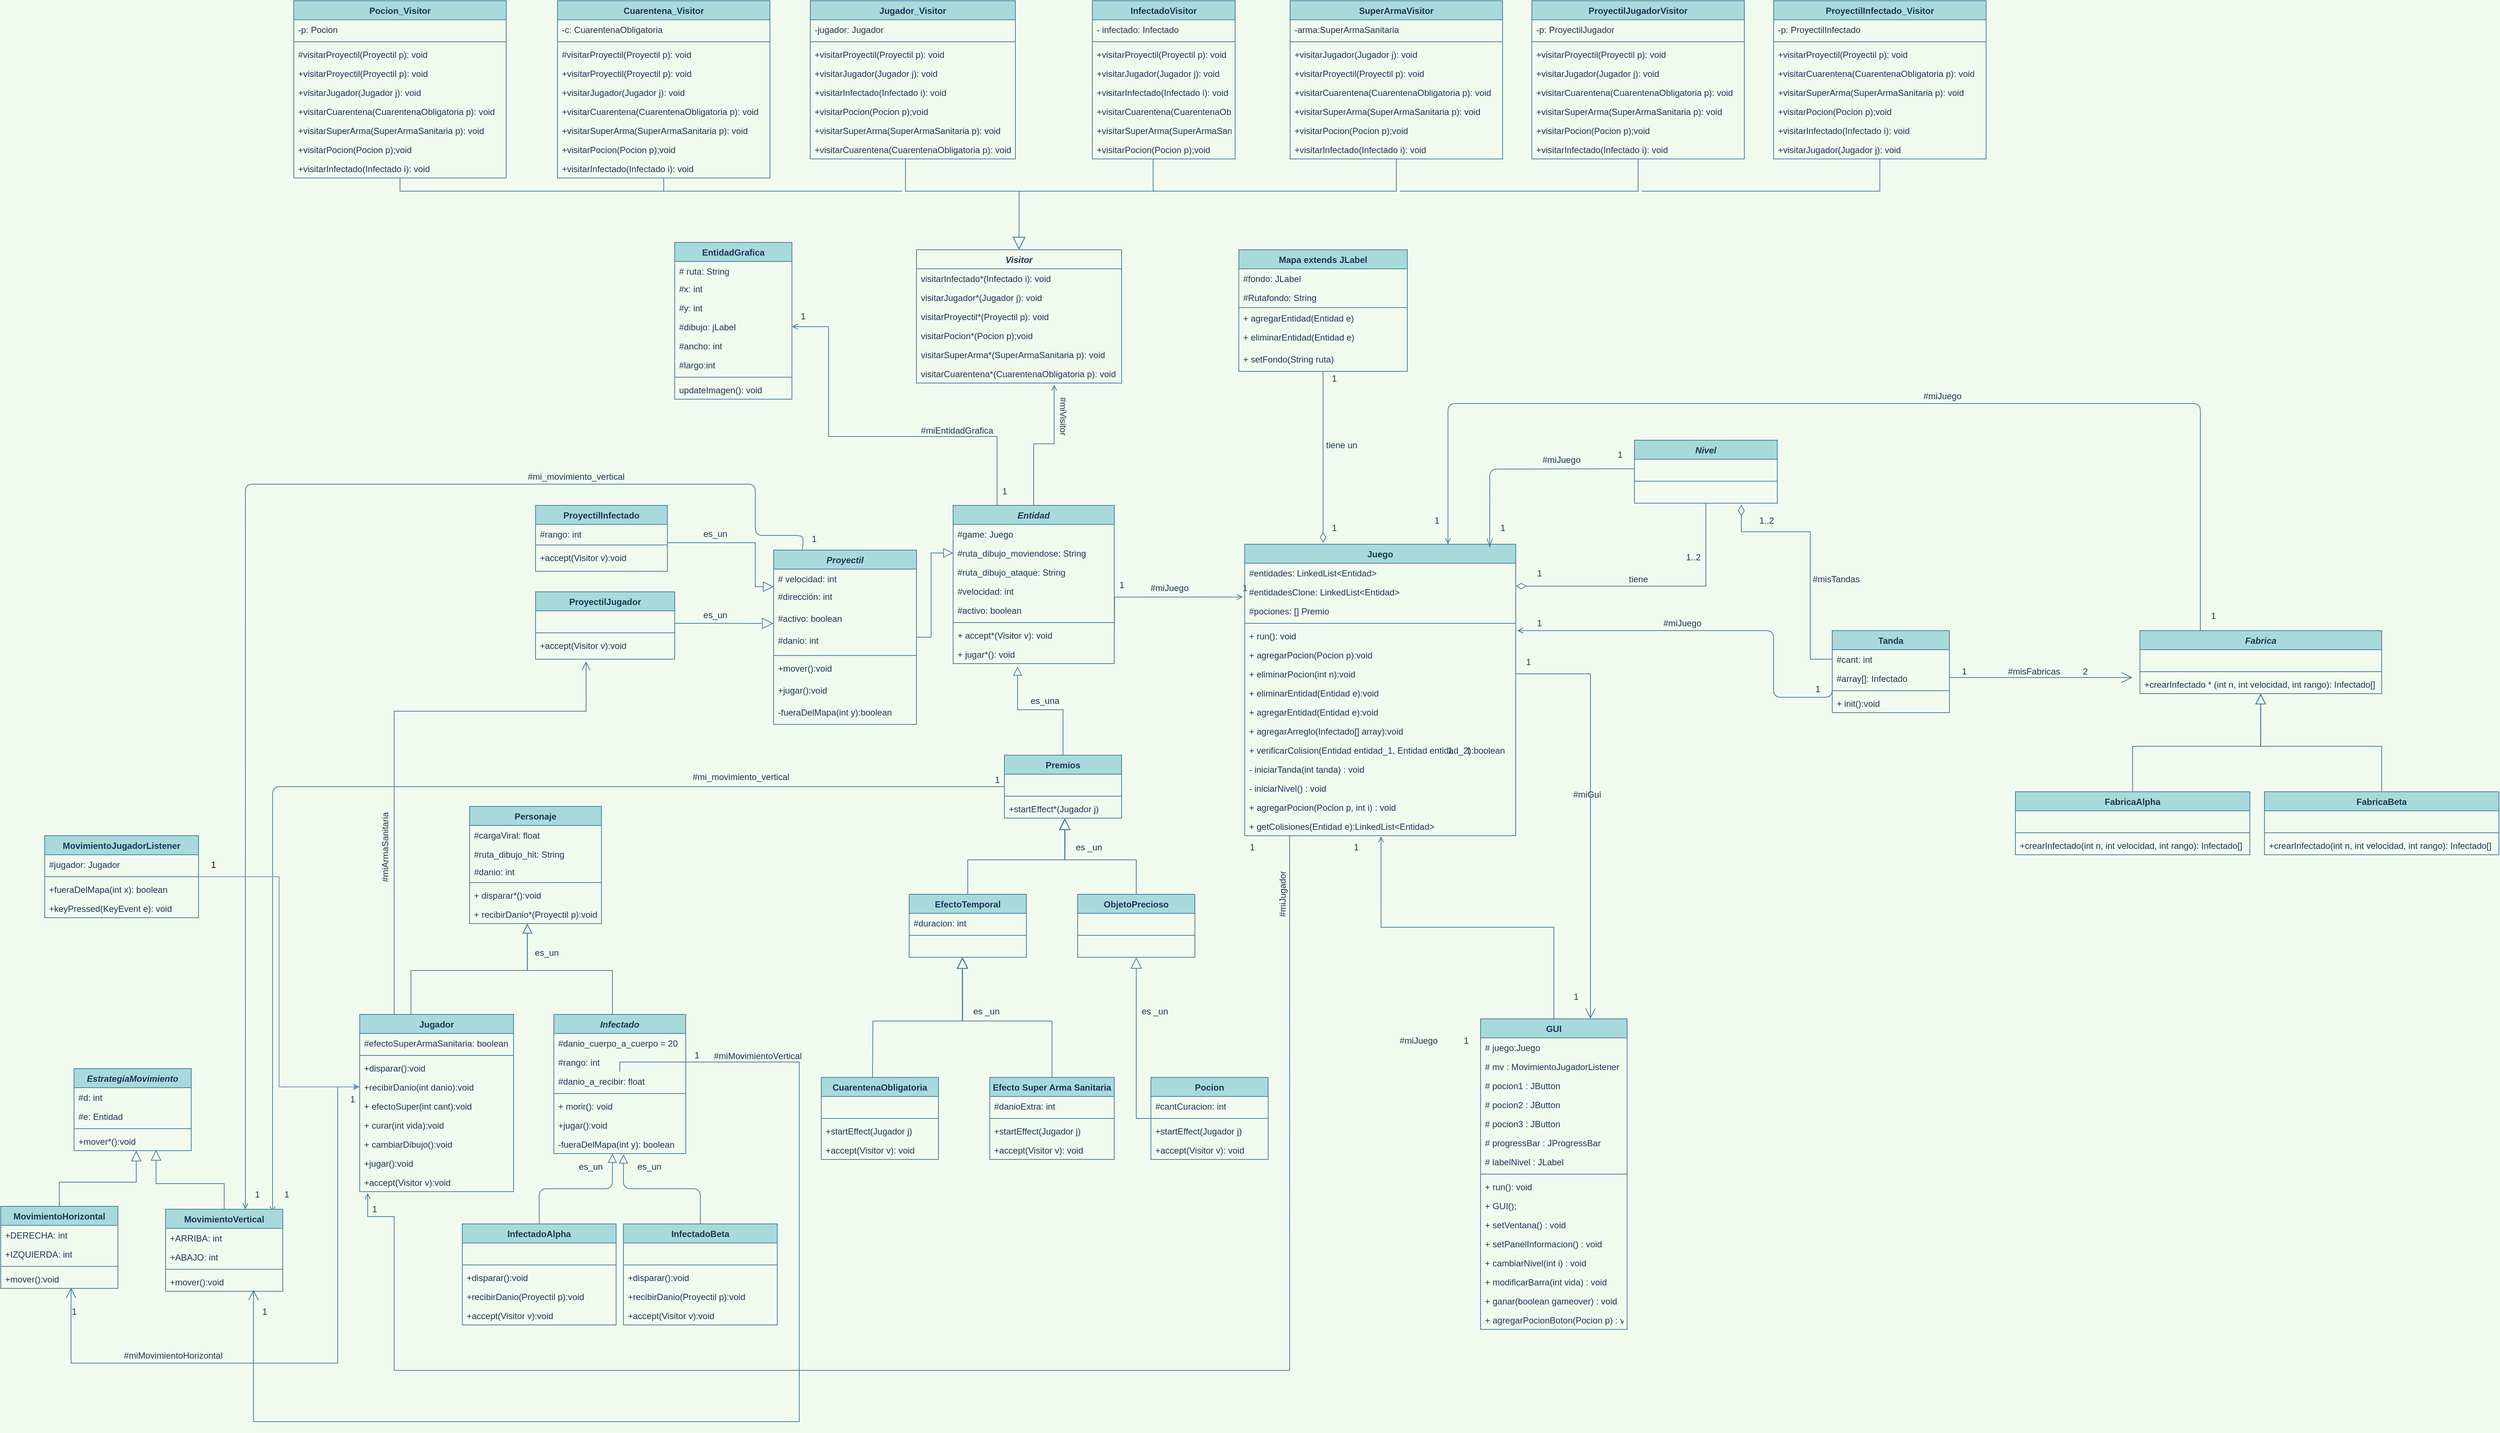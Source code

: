 <mxfile version="14.0.0" type="google"><diagram id="e_Py5MO5d-pihFE7DWXS" name="Page-1"><mxGraphModel dx="3389" dy="2246" grid="1" gridSize="10" guides="1" tooltips="1" connect="1" arrows="1" fold="1" page="1" pageScale="1" pageWidth="850" pageHeight="1100" background="#F1FAEE" math="0" shadow="0"><root><mxCell id="0"/><mxCell id="1" parent="0"/><mxCell id="vR1AUL86FYnGPOqWU92p-14" value="1..2" style="text;html=1;align=center;verticalAlign=middle;resizable=0;points=[];autosize=1;fontColor=#1D3557;" parent="1" vertex="1"><mxGeometry x="630" y="200" width="40" height="20" as="geometry"/></mxCell><mxCell id="vR1AUL86FYnGPOqWU92p-15" value="1" style="text;html=1;align=center;verticalAlign=middle;resizable=0;points=[];autosize=1;fontColor=#1D3557;" parent="1" vertex="1"><mxGeometry x="430" y="222" width="20" height="20" as="geometry"/></mxCell><mxCell id="vR1AUL86FYnGPOqWU92p-48" value="tiene" style="text;html=1;align=center;verticalAlign=middle;resizable=0;points=[];autosize=1;fontColor=#1D3557;" parent="1" vertex="1"><mxGeometry x="555" y="230" width="40" height="20" as="geometry"/></mxCell><mxCell id="vR1AUL86FYnGPOqWU92p-61" style="edgeStyle=orthogonalEdgeStyle;rounded=0;orthogonalLoop=1;jettySize=auto;html=1;entryX=0.5;entryY=1;entryDx=0;entryDy=0;startArrow=none;startFill=0;startSize=10;endArrow=block;endFill=0;endSize=12;labelBackgroundColor=#F1FAEE;strokeColor=#457B9D;fontColor=#1D3557;" parent="1" source="vR1AUL86FYnGPOqWU92p-50" target="vR1AUL86FYnGPOqWU92p-41" edge="1"><mxGeometry relative="1" as="geometry"/></mxCell><mxCell id="vR1AUL86FYnGPOqWU92p-63" style="edgeStyle=orthogonalEdgeStyle;rounded=0;orthogonalLoop=1;jettySize=auto;html=1;entryX=0.499;entryY=1.001;entryDx=0;entryDy=0;entryPerimeter=0;startArrow=none;startFill=0;startSize=10;endArrow=block;endFill=0;endSize=12;labelBackgroundColor=#F1FAEE;strokeColor=#457B9D;fontColor=#1D3557;" parent="1" source="vR1AUL86FYnGPOqWU92p-54" target="vR1AUL86FYnGPOqWU92p-44" edge="1"><mxGeometry relative="1" as="geometry"/></mxCell><mxCell id="ULV9oL0zvKbr3jevt0z0-13" style="edgeStyle=orthogonalEdgeStyle;rounded=0;orthogonalLoop=1;jettySize=auto;html=1;exitX=0;exitY=0;exitDx=0;exitDy=0;entryX=1;entryY=0.5;entryDx=0;entryDy=0;endArrow=open;endFill=0;labelBackgroundColor=#F1FAEE;strokeColor=#457B9D;fontColor=#1D3557;" parent="1" source="WRxoPLEy21GZYdgiGuAM-1" target="ULV9oL0zvKbr3jevt0z0-8" edge="1"><mxGeometry relative="1" as="geometry"><Array as="points"><mxPoint x="-300" y="139"/><mxPoint x="-300" y="45"/><mxPoint x="-530" y="45"/><mxPoint x="-530" y="-105"/></Array></mxGeometry></mxCell><mxCell id="ULV9oL0zvKbr3jevt0z0-14" style="edgeStyle=orthogonalEdgeStyle;rounded=0;orthogonalLoop=1;jettySize=auto;html=1;entryX=0.671;entryY=1.088;entryDx=0;entryDy=0;entryPerimeter=0;endArrow=open;endFill=0;labelBackgroundColor=#F1FAEE;strokeColor=#457B9D;fontColor=#1D3557;" parent="1" source="WRxoPLEy21GZYdgiGuAM-1" target="m5CaikHXDma0iTD8vi1R-9" edge="1"><mxGeometry relative="1" as="geometry"><Array as="points"><mxPoint x="-250" y="55"/><mxPoint x="-222" y="55"/></Array></mxGeometry></mxCell><mxCell id="Is_bdsAfQgZfsIAwMM-b-9" style="edgeStyle=orthogonalEdgeStyle;rounded=0;orthogonalLoop=1;jettySize=auto;html=1;entryX=0.524;entryY=1;entryDx=0;entryDy=0;entryPerimeter=0;endArrow=block;endFill=0;endSize=11;labelBackgroundColor=#F1FAEE;strokeColor=#457B9D;fontColor=#1D3557;" parent="1" edge="1"><mxGeometry relative="1" as="geometry"><Array as="points"><mxPoint x="-1100" y="774"/><mxPoint x="-941" y="774"/></Array><mxPoint x="-1100" y="834" as="sourcePoint"/><mxPoint x="-941.16" y="710" as="targetPoint"/></mxGeometry></mxCell><mxCell id="Is_bdsAfQgZfsIAwMM-b-10" style="edgeStyle=orthogonalEdgeStyle;rounded=0;orthogonalLoop=1;jettySize=auto;html=1;endArrow=block;endFill=0;endSize=11;entryX=0.524;entryY=1.002;entryDx=0;entryDy=0;entryPerimeter=0;exitX=0.5;exitY=0;exitDx=0;exitDy=0;labelBackgroundColor=#F1FAEE;strokeColor=#457B9D;fontColor=#1D3557;" parent="1" source="WRxoPLEy21GZYdgiGuAM-18" edge="1"><mxGeometry relative="1" as="geometry"><mxPoint x="-941.16" y="710.052" as="targetPoint"/><Array as="points"><mxPoint x="-825" y="774"/><mxPoint x="-941" y="774"/></Array></mxGeometry></mxCell><mxCell id="Is_bdsAfQgZfsIAwMM-b-4" style="edgeStyle=orthogonalEdgeStyle;rounded=0;orthogonalLoop=1;jettySize=auto;html=1;entryX=0;entryY=0.5;entryDx=0;entryDy=0;endArrow=block;endFill=0;endSize=11;labelBackgroundColor=#F1FAEE;strokeColor=#457B9D;fontColor=#1D3557;" parent="1" source="WRxoPLEy21GZYdgiGuAM-52" target="WRxoPLEy21GZYdgiGuAM-2" edge="1"><mxGeometry relative="1" as="geometry"/></mxCell><mxCell id="AVkQbL4coVA2ZTdNt0cA-59" style="edgeStyle=orthogonalEdgeStyle;curved=0;rounded=1;sketch=0;orthogonalLoop=1;jettySize=auto;html=1;entryX=0.681;entryY=0;entryDx=0;entryDy=0;entryPerimeter=0;strokeColor=#457B9D;fillColor=#A8DADC;fontColor=#1D3557;endArrow=open;endFill=0;exitX=0.185;exitY=0;exitDx=0;exitDy=0;exitPerimeter=0;" parent="1" source="WRxoPLEy21GZYdgiGuAM-52" target="m5CaikHXDma0iTD8vi1R-119" edge="1"><mxGeometry relative="1" as="geometry"><Array as="points"><mxPoint x="-565" y="200"/><mxPoint x="-565" y="180"/><mxPoint x="-630" y="180"/><mxPoint x="-630" y="110"/><mxPoint x="-1326" y="110"/></Array></mxGeometry></mxCell><mxCell id="WRxoPLEy21GZYdgiGuAM-52" value="Proyectil" style="swimlane;fontStyle=3;align=center;verticalAlign=top;childLayout=stackLayout;horizontal=1;startSize=26;horizontalStack=0;resizeParent=1;resizeParentMax=0;resizeLast=0;collapsible=1;marginBottom=0;fillColor=#A8DADC;strokeColor=#457B9D;fontColor=#1D3557;" parent="1" vertex="1"><mxGeometry x="-605" y="200" width="195" height="238" as="geometry"/></mxCell><mxCell id="WRxoPLEy21GZYdgiGuAM-53" value="# velocidad: int" style="text;strokeColor=none;fillColor=none;align=left;verticalAlign=top;spacingLeft=4;spacingRight=4;overflow=hidden;rotatable=0;points=[[0,0.5],[1,0.5]];portConstraint=eastwest;fontColor=#1D3557;" parent="WRxoPLEy21GZYdgiGuAM-52" vertex="1"><mxGeometry y="26" width="195" height="24" as="geometry"/></mxCell><mxCell id="3l5b2DLbA7qnfJ4A5fDf-6" value="#dirección: int" style="text;strokeColor=none;fillColor=none;align=left;verticalAlign=top;spacingLeft=4;spacingRight=4;overflow=hidden;rotatable=0;points=[[0,0.5],[1,0.5]];portConstraint=eastwest;fontColor=#1D3557;" parent="WRxoPLEy21GZYdgiGuAM-52" vertex="1"><mxGeometry y="50" width="195" height="30" as="geometry"/></mxCell><mxCell id="ULV9oL0zvKbr3jevt0z0-58" value="#activo: boolean" style="text;strokeColor=none;fillColor=none;align=left;verticalAlign=top;spacingLeft=4;spacingRight=4;overflow=hidden;rotatable=0;points=[[0,0.5],[1,0.5]];portConstraint=eastwest;fontColor=#1D3557;" parent="WRxoPLEy21GZYdgiGuAM-52" vertex="1"><mxGeometry y="80" width="195" height="30" as="geometry"/></mxCell><mxCell id="ULV9oL0zvKbr3jevt0z0-66" value="#danio: int" style="text;strokeColor=none;fillColor=none;align=left;verticalAlign=top;spacingLeft=4;spacingRight=4;overflow=hidden;rotatable=0;points=[[0,0.5],[1,0.5]];portConstraint=eastwest;fontColor=#1D3557;" parent="WRxoPLEy21GZYdgiGuAM-52" vertex="1"><mxGeometry y="110" width="195" height="30" as="geometry"/></mxCell><mxCell id="WRxoPLEy21GZYdgiGuAM-54" value="" style="line;strokeWidth=1;fillColor=none;align=left;verticalAlign=middle;spacingTop=-1;spacingLeft=3;spacingRight=3;rotatable=0;labelPosition=right;points=[];portConstraint=eastwest;labelBackgroundColor=#F1FAEE;strokeColor=#457B9D;fontColor=#1D3557;" parent="WRxoPLEy21GZYdgiGuAM-52" vertex="1"><mxGeometry y="140" width="195" height="8" as="geometry"/></mxCell><mxCell id="3l5b2DLbA7qnfJ4A5fDf-7" value="+mover():void" style="text;strokeColor=none;fillColor=none;align=left;verticalAlign=top;spacingLeft=4;spacingRight=4;overflow=hidden;rotatable=0;points=[[0,0.5],[1,0.5]];portConstraint=eastwest;fontColor=#1D3557;" parent="WRxoPLEy21GZYdgiGuAM-52" vertex="1"><mxGeometry y="148" width="195" height="30" as="geometry"/></mxCell><mxCell id="AVkQbL4coVA2ZTdNt0cA-63" value="+jugar():void" style="text;strokeColor=none;fillColor=none;align=left;verticalAlign=top;spacingLeft=4;spacingRight=4;overflow=hidden;rotatable=0;points=[[0,0.5],[1,0.5]];portConstraint=eastwest;fontColor=#1D3557;" parent="WRxoPLEy21GZYdgiGuAM-52" vertex="1"><mxGeometry y="178" width="195" height="30" as="geometry"/></mxCell><mxCell id="AVkQbL4coVA2ZTdNt0cA-64" value="-fueraDelMapa(int y):boolean" style="text;strokeColor=none;fillColor=none;align=left;verticalAlign=top;spacingLeft=4;spacingRight=4;overflow=hidden;rotatable=0;points=[[0,0.5],[1,0.5]];portConstraint=eastwest;fontColor=#1D3557;" parent="WRxoPLEy21GZYdgiGuAM-52" vertex="1"><mxGeometry y="208" width="195" height="30" as="geometry"/></mxCell><mxCell id="WRxoPLEy21GZYdgiGuAM-71" style="edgeStyle=orthogonalEdgeStyle;rounded=0;orthogonalLoop=1;jettySize=auto;html=1;entryX=0.517;entryY=1.027;entryDx=0;entryDy=0;entryPerimeter=0;endArrow=block;endFill=0;endSize=13;labelBackgroundColor=#F1FAEE;strokeColor=#457B9D;fontColor=#1D3557;" parent="1" source="WRxoPLEy21GZYdgiGuAM-62" target="WRxoPLEy21GZYdgiGuAM-40" edge="1"><mxGeometry relative="1" as="geometry"/></mxCell><mxCell id="WRxoPLEy21GZYdgiGuAM-70" style="edgeStyle=orthogonalEdgeStyle;rounded=0;orthogonalLoop=1;jettySize=auto;html=1;entryX=0.514;entryY=1.013;entryDx=0;entryDy=0;entryPerimeter=0;endArrow=block;endFill=0;endSize=13;labelBackgroundColor=#F1FAEE;strokeColor=#457B9D;fontColor=#1D3557;" parent="1" source="WRxoPLEy21GZYdgiGuAM-66" target="WRxoPLEy21GZYdgiGuAM-40" edge="1"><mxGeometry relative="1" as="geometry"/></mxCell><mxCell id="WRxoPLEy21GZYdgiGuAM-72" style="edgeStyle=orthogonalEdgeStyle;rounded=0;orthogonalLoop=1;jettySize=auto;html=1;entryX=0.5;entryY=1;entryDx=0;entryDy=0;entryPerimeter=0;endArrow=block;endFill=0;endSize=13;labelBackgroundColor=#F1FAEE;strokeColor=#457B9D;fontColor=#1D3557;" parent="1" source="WRxoPLEy21GZYdgiGuAM-46" edge="1"><mxGeometry relative="1" as="geometry"><mxPoint x="-110" y="756" as="targetPoint"/></mxGeometry></mxCell><mxCell id="WRxoPLEy21GZYdgiGuAM-73" style="edgeStyle=orthogonalEdgeStyle;rounded=0;orthogonalLoop=1;jettySize=auto;html=1;entryX=0.456;entryY=1;entryDx=0;entryDy=0;entryPerimeter=0;endArrow=block;endFill=0;endSize=13;labelBackgroundColor=#F1FAEE;strokeColor=#457B9D;fontColor=#1D3557;" parent="1" source="WRxoPLEy21GZYdgiGuAM-42" target="WRxoPLEy21GZYdgiGuAM-65" edge="1"><mxGeometry relative="1" as="geometry"/></mxCell><mxCell id="WRxoPLEy21GZYdgiGuAM-74" style="edgeStyle=orthogonalEdgeStyle;rounded=0;orthogonalLoop=1;jettySize=auto;html=1;endArrow=block;endFill=0;endSize=13;entryX=0.453;entryY=1.006;entryDx=0;entryDy=0;entryPerimeter=0;labelBackgroundColor=#F1FAEE;strokeColor=#457B9D;fontColor=#1D3557;" parent="1" target="WRxoPLEy21GZYdgiGuAM-65" edge="1"><mxGeometry relative="1" as="geometry"><mxPoint x="-348" y="756" as="targetPoint"/><mxPoint x="-470" y="920" as="sourcePoint"/></mxGeometry></mxCell><mxCell id="3l5b2DLbA7qnfJ4A5fDf-38" style="edgeStyle=orthogonalEdgeStyle;rounded=0;orthogonalLoop=1;jettySize=auto;html=1;entryX=0.5;entryY=0;entryDx=0;entryDy=0;startArrow=none;startFill=0;startSize=15;endArrow=block;endFill=0;endSize=15;labelBackgroundColor=#F1FAEE;strokeColor=#457B9D;fontColor=#1D3557;" parent="1" source="WRxoPLEy21GZYdgiGuAM-80" target="3l5b2DLbA7qnfJ4A5fDf-11" edge="1"><mxGeometry relative="1" as="geometry"><Array as="points"><mxPoint x="-87" y="-290"/><mxPoint x="-270" y="-290"/></Array></mxGeometry></mxCell><mxCell id="3l5b2DLbA7qnfJ4A5fDf-37" style="edgeStyle=orthogonalEdgeStyle;rounded=0;orthogonalLoop=1;jettySize=auto;html=1;entryX=0.5;entryY=0;entryDx=0;entryDy=0;startArrow=none;startFill=0;startSize=15;endArrow=block;endFill=0;endSize=15;labelBackgroundColor=#F1FAEE;strokeColor=#457B9D;fontColor=#1D3557;" parent="1" source="WRxoPLEy21GZYdgiGuAM-84" target="3l5b2DLbA7qnfJ4A5fDf-11" edge="1"><mxGeometry relative="1" as="geometry"><Array as="points"><mxPoint x="-425" y="-290"/><mxPoint x="-270" y="-290"/></Array></mxGeometry></mxCell><mxCell id="xOp8QXlNzMy4ldO9rz8q-25" style="edgeStyle=orthogonalEdgeStyle;rounded=0;orthogonalLoop=1;jettySize=auto;html=1;endArrow=block;endFill=0;endSize=12;strokeWidth=1;labelBackgroundColor=#F1FAEE;strokeColor=#457B9D;fontColor=#1D3557;" parent="1" source="xOp8QXlNzMy4ldO9rz8q-17" edge="1"><mxGeometry relative="1" as="geometry"><mxPoint x="-605" y="250" as="targetPoint"/><Array as="points"><mxPoint x="-630" y="190"/><mxPoint x="-630" y="250"/></Array></mxGeometry></mxCell><mxCell id="3l5b2DLbA7qnfJ4A5fDf-9" style="edgeStyle=orthogonalEdgeStyle;rounded=0;orthogonalLoop=1;jettySize=auto;html=1;entryX=-0.001;entryY=0.692;entryDx=0;entryDy=0;entryPerimeter=0;endArrow=block;endFill=0;endSize=13;labelBackgroundColor=#F1FAEE;strokeColor=#457B9D;fontColor=#1D3557;" parent="1" source="xOp8QXlNzMy4ldO9rz8q-21" edge="1"><mxGeometry relative="1" as="geometry"><mxPoint x="-605.195" y="300.144" as="targetPoint"/><Array as="points"><mxPoint x="-710" y="300"/><mxPoint x="-710" y="300"/></Array></mxGeometry></mxCell><mxCell id="3l5b2DLbA7qnfJ4A5fDf-11" value="Visitor" style="swimlane;fontStyle=3;childLayout=stackLayout;horizontal=1;startSize=26;fillColor=none;horizontalStack=0;resizeParent=1;resizeParentMax=0;resizeLast=0;collapsible=1;marginBottom=0;strokeColor=#457B9D;fontColor=#1D3557;" parent="1" vertex="1"><mxGeometry x="-410" y="-210" width="280" height="182" as="geometry"/></mxCell><mxCell id="3l5b2DLbA7qnfJ4A5fDf-17" value="visitarInfectado*(Infectado i): void" style="text;strokeColor=none;fillColor=none;align=left;verticalAlign=top;spacingLeft=4;spacingRight=4;overflow=hidden;rotatable=0;points=[[0,0.5],[1,0.5]];portConstraint=eastwest;fontColor=#1D3557;" parent="3l5b2DLbA7qnfJ4A5fDf-11" vertex="1"><mxGeometry y="26" width="280" height="26" as="geometry"/></mxCell><mxCell id="3l5b2DLbA7qnfJ4A5fDf-16" value="visitarJugador*(Jugador j): void" style="text;strokeColor=none;fillColor=none;align=left;verticalAlign=top;spacingLeft=4;spacingRight=4;overflow=hidden;rotatable=0;points=[[0,0.5],[1,0.5]];portConstraint=eastwest;fontColor=#1D3557;" parent="3l5b2DLbA7qnfJ4A5fDf-11" vertex="1"><mxGeometry y="52" width="280" height="26" as="geometry"/></mxCell><mxCell id="3l5b2DLbA7qnfJ4A5fDf-15" value="visitarProyectil*(Proyectil p): void" style="text;strokeColor=none;fillColor=none;align=left;verticalAlign=top;spacingLeft=4;spacingRight=4;overflow=hidden;rotatable=0;points=[[0,0.5],[1,0.5]];portConstraint=eastwest;fontColor=#1D3557;" parent="3l5b2DLbA7qnfJ4A5fDf-11" vertex="1"><mxGeometry y="78" width="280" height="26" as="geometry"/></mxCell><mxCell id="3l5b2DLbA7qnfJ4A5fDf-19" value="visitarPocion*(Pocion p);void" style="text;strokeColor=none;fillColor=none;align=left;verticalAlign=top;spacingLeft=4;spacingRight=4;overflow=hidden;rotatable=0;points=[[0,0.5],[1,0.5]];portConstraint=eastwest;fontColor=#1D3557;" parent="3l5b2DLbA7qnfJ4A5fDf-11" vertex="1"><mxGeometry y="104" width="280" height="26" as="geometry"/></mxCell><mxCell id="m5CaikHXDma0iTD8vi1R-8" value="visitarSuperArma*(SuperArmaSanitaria p): void" style="text;strokeColor=none;fillColor=none;align=left;verticalAlign=top;spacingLeft=4;spacingRight=4;overflow=hidden;rotatable=0;points=[[0,0.5],[1,0.5]];portConstraint=eastwest;fontColor=#1D3557;" parent="3l5b2DLbA7qnfJ4A5fDf-11" vertex="1"><mxGeometry y="130" width="280" height="26" as="geometry"/></mxCell><mxCell id="m5CaikHXDma0iTD8vi1R-9" value="visitarCuarentena*(CuarentenaObligatoria p): void" style="text;strokeColor=none;fillColor=none;align=left;verticalAlign=top;spacingLeft=4;spacingRight=4;overflow=hidden;rotatable=0;points=[[0,0.5],[1,0.5]];portConstraint=eastwest;fontColor=#1D3557;" parent="3l5b2DLbA7qnfJ4A5fDf-11" vertex="1"><mxGeometry y="156" width="280" height="26" as="geometry"/></mxCell><mxCell id="ULV9oL0zvKbr3jevt0z0-11" value="#miJuego" style="text;html=1;align=center;verticalAlign=middle;resizable=0;points=[];autosize=1;fontColor=#1D3557;" parent="1" vertex="1"><mxGeometry x="-100" y="242" width="70" height="20" as="geometry"/></mxCell><mxCell id="ULV9oL0zvKbr3jevt0z0-12" style="edgeStyle=orthogonalEdgeStyle;rounded=0;orthogonalLoop=1;jettySize=auto;html=1;endArrow=open;endFill=0;entryX=-0.007;entryY=-0.224;entryDx=0;entryDy=0;entryPerimeter=0;labelBackgroundColor=#F1FAEE;strokeColor=#457B9D;fontColor=#1D3557;" parent="1" target="m5CaikHXDma0iTD8vi1R-89" edge="1"><mxGeometry relative="1" as="geometry"><mxPoint x="10" y="260" as="targetPoint"/><Array as="points"/><mxPoint x="-140" y="316" as="sourcePoint"/></mxGeometry></mxCell><mxCell id="ULV9oL0zvKbr3jevt0z0-15" value="#miVisitor" style="text;html=1;align=center;verticalAlign=middle;resizable=0;points=[];autosize=1;rotation=90;fontColor=#1D3557;" parent="1" vertex="1"><mxGeometry x="-245" y="7" width="70" height="20" as="geometry"/></mxCell><mxCell id="ULV9oL0zvKbr3jevt0z0-27" value="#miEntidadGrafica" style="text;html=1;align=center;verticalAlign=middle;resizable=0;points=[];autosize=1;fontColor=#1D3557;" parent="1" vertex="1"><mxGeometry x="-410" y="27" width="110" height="20" as="geometry"/></mxCell><mxCell id="xOp8QXlNzMy4ldO9rz8q-21" value="ProyectilJugador" style="swimlane;fontStyle=1;align=center;verticalAlign=top;childLayout=stackLayout;horizontal=1;startSize=26;horizontalStack=0;resizeParent=1;resizeParentMax=0;resizeLast=0;collapsible=1;marginBottom=0;fillColor=#A8DADC;strokeColor=#457B9D;fontColor=#1D3557;" parent="1" vertex="1"><mxGeometry x="-930" y="257" width="190" height="92" as="geometry"/></mxCell><mxCell id="xOp8QXlNzMy4ldO9rz8q-22" value=" " style="text;strokeColor=none;fillColor=none;align=left;verticalAlign=top;spacingLeft=4;spacingRight=4;overflow=hidden;rotatable=0;points=[[0,0.5],[1,0.5]];portConstraint=eastwest;fontColor=#1D3557;" parent="xOp8QXlNzMy4ldO9rz8q-21" vertex="1"><mxGeometry y="26" width="190" height="26" as="geometry"/></mxCell><mxCell id="xOp8QXlNzMy4ldO9rz8q-23" value="" style="line;strokeWidth=1;fillColor=none;align=left;verticalAlign=middle;spacingTop=-1;spacingLeft=3;spacingRight=3;rotatable=0;labelPosition=right;points=[];portConstraint=eastwest;labelBackgroundColor=#F1FAEE;strokeColor=#457B9D;fontColor=#1D3557;" parent="xOp8QXlNzMy4ldO9rz8q-21" vertex="1"><mxGeometry y="52" width="190" height="8" as="geometry"/></mxCell><mxCell id="ULV9oL0zvKbr3jevt0z0-68" value="+accept(Visitor v):void" style="text;strokeColor=none;fillColor=none;align=left;verticalAlign=top;spacingLeft=4;spacingRight=4;overflow=hidden;rotatable=0;points=[[0,0.5],[1,0.5]];portConstraint=eastwest;fontColor=#1D3557;" parent="xOp8QXlNzMy4ldO9rz8q-21" vertex="1"><mxGeometry y="60" width="190" height="32" as="geometry"/></mxCell><mxCell id="ULV9oL0zvKbr3jevt0z0-35" style="edgeStyle=orthogonalEdgeStyle;rounded=0;orthogonalLoop=1;jettySize=auto;html=1;endArrow=block;endFill=0;endSize=10;entryX=0.4;entryY=1.154;entryDx=0;entryDy=0;entryPerimeter=0;labelBackgroundColor=#F1FAEE;strokeColor=#457B9D;fontColor=#1D3557;" parent="1" source="WRxoPLEy21GZYdgiGuAM-37" target="m5CaikHXDma0iTD8vi1R-136" edge="1"><mxGeometry relative="1" as="geometry"><mxPoint x="-270" y="340" as="targetPoint"/><Array as="points"><mxPoint x="-210" y="418"/><mxPoint x="-272" y="418"/></Array></mxGeometry></mxCell><mxCell id="AVkQbL4coVA2ZTdNt0cA-73" style="edgeStyle=orthogonalEdgeStyle;curved=0;rounded=1;sketch=0;orthogonalLoop=1;jettySize=auto;html=1;endArrow=open;endFill=0;strokeColor=#457B9D;fillColor=#A8DADC;fontColor=#1D3557;entryX=0.913;entryY=0.036;entryDx=0;entryDy=0;entryPerimeter=0;" parent="1" source="WRxoPLEy21GZYdgiGuAM-37" target="m5CaikHXDma0iTD8vi1R-119" edge="1"><mxGeometry relative="1" as="geometry"><mxPoint x="-1290" y="924" as="targetPoint"/></mxGeometry></mxCell><mxCell id="WRxoPLEy21GZYdgiGuAM-37" value="Premios" style="swimlane;fontStyle=1;align=center;verticalAlign=top;childLayout=stackLayout;horizontal=1;startSize=26;horizontalStack=0;resizeParent=1;resizeParentMax=0;resizeLast=0;collapsible=1;marginBottom=0;fillColor=#A8DADC;strokeColor=#457B9D;fontColor=#1D3557;" parent="1" vertex="1"><mxGeometry x="-290" y="480" width="160" height="86" as="geometry"/></mxCell><mxCell id="WRxoPLEy21GZYdgiGuAM-38" value=" " style="text;strokeColor=none;fillColor=none;align=left;verticalAlign=top;spacingLeft=4;spacingRight=4;overflow=hidden;rotatable=0;points=[[0,0.5],[1,0.5]];portConstraint=eastwest;fontColor=#1D3557;" parent="WRxoPLEy21GZYdgiGuAM-37" vertex="1"><mxGeometry y="26" width="160" height="26" as="geometry"/></mxCell><mxCell id="WRxoPLEy21GZYdgiGuAM-39" value="" style="line;strokeWidth=1;fillColor=none;align=left;verticalAlign=middle;spacingTop=-1;spacingLeft=3;spacingRight=3;rotatable=0;labelPosition=right;points=[];portConstraint=eastwest;labelBackgroundColor=#F1FAEE;strokeColor=#457B9D;fontColor=#1D3557;" parent="WRxoPLEy21GZYdgiGuAM-37" vertex="1"><mxGeometry y="52" width="160" height="8" as="geometry"/></mxCell><mxCell id="WRxoPLEy21GZYdgiGuAM-40" value="+startEffect*(Jugador j)" style="text;strokeColor=none;fillColor=none;align=left;verticalAlign=top;spacingLeft=4;spacingRight=4;overflow=hidden;rotatable=0;points=[[0,0.5],[1,0.5]];portConstraint=eastwest;fontColor=#1D3557;" parent="WRxoPLEy21GZYdgiGuAM-37" vertex="1"><mxGeometry y="60" width="160" height="26" as="geometry"/></mxCell><mxCell id="WRxoPLEy21GZYdgiGuAM-62" value="EfectoTemporal" style="swimlane;fontStyle=1;align=center;verticalAlign=top;childLayout=stackLayout;horizontal=1;startSize=26;horizontalStack=0;resizeParent=1;resizeParentMax=0;resizeLast=0;collapsible=1;marginBottom=0;fillColor=#A8DADC;strokeColor=#457B9D;fontColor=#1D3557;" parent="1" vertex="1"><mxGeometry x="-420" y="670" width="160" height="86" as="geometry"/></mxCell><mxCell id="WRxoPLEy21GZYdgiGuAM-63" value="#duracion: int" style="text;strokeColor=none;fillColor=none;align=left;verticalAlign=top;spacingLeft=4;spacingRight=4;overflow=hidden;rotatable=0;points=[[0,0.5],[1,0.5]];portConstraint=eastwest;fontColor=#1D3557;" parent="WRxoPLEy21GZYdgiGuAM-62" vertex="1"><mxGeometry y="26" width="160" height="26" as="geometry"/></mxCell><mxCell id="WRxoPLEy21GZYdgiGuAM-64" value="" style="line;strokeWidth=1;fillColor=none;align=left;verticalAlign=middle;spacingTop=-1;spacingLeft=3;spacingRight=3;rotatable=0;labelPosition=right;points=[];portConstraint=eastwest;labelBackgroundColor=#F1FAEE;strokeColor=#457B9D;fontColor=#1D3557;" parent="WRxoPLEy21GZYdgiGuAM-62" vertex="1"><mxGeometry y="52" width="160" height="8" as="geometry"/></mxCell><mxCell id="WRxoPLEy21GZYdgiGuAM-65" value=" " style="text;strokeColor=none;fillColor=none;align=left;verticalAlign=top;spacingLeft=4;spacingRight=4;overflow=hidden;rotatable=0;points=[[0,0.5],[1,0.5]];portConstraint=eastwest;fontColor=#1D3557;" parent="WRxoPLEy21GZYdgiGuAM-62" vertex="1"><mxGeometry y="60" width="160" height="26" as="geometry"/></mxCell><mxCell id="WRxoPLEy21GZYdgiGuAM-66" value="ObjetoPrecioso" style="swimlane;fontStyle=1;align=center;verticalAlign=top;childLayout=stackLayout;horizontal=1;startSize=26;horizontalStack=0;resizeParent=1;resizeParentMax=0;resizeLast=0;collapsible=1;marginBottom=0;fillColor=#A8DADC;strokeColor=#457B9D;fontColor=#1D3557;" parent="1" vertex="1"><mxGeometry x="-190" y="670" width="160" height="86" as="geometry"/></mxCell><mxCell id="WRxoPLEy21GZYdgiGuAM-67" value=" " style="text;strokeColor=none;fillColor=none;align=left;verticalAlign=top;spacingLeft=4;spacingRight=4;overflow=hidden;rotatable=0;points=[[0,0.5],[1,0.5]];portConstraint=eastwest;fontColor=#1D3557;" parent="WRxoPLEy21GZYdgiGuAM-66" vertex="1"><mxGeometry y="26" width="160" height="26" as="geometry"/></mxCell><mxCell id="WRxoPLEy21GZYdgiGuAM-68" value="" style="line;strokeWidth=1;fillColor=none;align=left;verticalAlign=middle;spacingTop=-1;spacingLeft=3;spacingRight=3;rotatable=0;labelPosition=right;points=[];portConstraint=eastwest;labelBackgroundColor=#F1FAEE;strokeColor=#457B9D;fontColor=#1D3557;" parent="WRxoPLEy21GZYdgiGuAM-66" vertex="1"><mxGeometry y="52" width="160" height="8" as="geometry"/></mxCell><mxCell id="AVkQbL4coVA2ZTdNt0cA-1" value=" " style="text;strokeColor=none;fillColor=none;align=left;verticalAlign=top;spacingLeft=4;spacingRight=4;overflow=hidden;rotatable=0;points=[[0,0.5],[1,0.5]];portConstraint=eastwest;fontColor=#1D3557;" parent="WRxoPLEy21GZYdgiGuAM-66" vertex="1"><mxGeometry y="60" width="160" height="26" as="geometry"/></mxCell><mxCell id="WRxoPLEy21GZYdgiGuAM-46" value="Pocion" style="swimlane;fontStyle=1;align=center;verticalAlign=top;childLayout=stackLayout;horizontal=1;startSize=26;horizontalStack=0;resizeParent=1;resizeParentMax=0;resizeLast=0;collapsible=1;marginBottom=0;fillColor=#A8DADC;strokeColor=#457B9D;fontColor=#1D3557;" parent="1" vertex="1"><mxGeometry x="-90" y="920" width="160" height="112" as="geometry"/></mxCell><mxCell id="WRxoPLEy21GZYdgiGuAM-47" value="#cantCuracion: int" style="text;strokeColor=none;fillColor=none;align=left;verticalAlign=top;spacingLeft=4;spacingRight=4;overflow=hidden;rotatable=0;points=[[0,0.5],[1,0.5]];portConstraint=eastwest;fontColor=#1D3557;" parent="WRxoPLEy21GZYdgiGuAM-46" vertex="1"><mxGeometry y="26" width="160" height="26" as="geometry"/></mxCell><mxCell id="WRxoPLEy21GZYdgiGuAM-48" value="" style="line;strokeWidth=1;fillColor=none;align=left;verticalAlign=middle;spacingTop=-1;spacingLeft=3;spacingRight=3;rotatable=0;labelPosition=right;points=[];portConstraint=eastwest;labelBackgroundColor=#F1FAEE;strokeColor=#457B9D;fontColor=#1D3557;" parent="WRxoPLEy21GZYdgiGuAM-46" vertex="1"><mxGeometry y="52" width="160" height="8" as="geometry"/></mxCell><mxCell id="WRxoPLEy21GZYdgiGuAM-49" value="+startEffect(Jugador j)" style="text;strokeColor=none;fillColor=none;align=left;verticalAlign=top;spacingLeft=4;spacingRight=4;overflow=hidden;rotatable=0;points=[[0,0.5],[1,0.5]];portConstraint=eastwest;fontColor=#1D3557;" parent="WRxoPLEy21GZYdgiGuAM-46" vertex="1"><mxGeometry y="60" width="160" height="26" as="geometry"/></mxCell><mxCell id="AVkQbL4coVA2ZTdNt0cA-57" value="+accept(Visitor v): void" style="text;strokeColor=none;fillColor=none;align=left;verticalAlign=top;spacingLeft=4;spacingRight=4;overflow=hidden;rotatable=0;points=[[0,0.5],[1,0.5]];portConstraint=eastwest;fontColor=#1D3557;" parent="WRxoPLEy21GZYdgiGuAM-46" vertex="1"><mxGeometry y="86" width="160" height="26" as="geometry"/></mxCell><mxCell id="WRxoPLEy21GZYdgiGuAM-42" value="Efecto Super Arma Sanitaria" style="swimlane;fontStyle=1;align=center;verticalAlign=top;childLayout=stackLayout;horizontal=1;startSize=26;horizontalStack=0;resizeParent=1;resizeParentMax=0;resizeLast=0;collapsible=1;marginBottom=0;fillColor=#A8DADC;strokeColor=#457B9D;fontColor=#1D3557;" parent="1" vertex="1"><mxGeometry x="-310" y="920" width="170" height="112" as="geometry"/></mxCell><mxCell id="WRxoPLEy21GZYdgiGuAM-43" value="#danioExtra: int" style="text;strokeColor=none;fillColor=none;align=left;verticalAlign=top;spacingLeft=4;spacingRight=4;overflow=hidden;rotatable=0;points=[[0,0.5],[1,0.5]];portConstraint=eastwest;fontColor=#1D3557;" parent="WRxoPLEy21GZYdgiGuAM-42" vertex="1"><mxGeometry y="26" width="170" height="26" as="geometry"/></mxCell><mxCell id="WRxoPLEy21GZYdgiGuAM-44" value="" style="line;strokeWidth=1;fillColor=none;align=left;verticalAlign=middle;spacingTop=-1;spacingLeft=3;spacingRight=3;rotatable=0;labelPosition=right;points=[];portConstraint=eastwest;labelBackgroundColor=#F1FAEE;strokeColor=#457B9D;fontColor=#1D3557;" parent="WRxoPLEy21GZYdgiGuAM-42" vertex="1"><mxGeometry y="52" width="170" height="8" as="geometry"/></mxCell><mxCell id="AVkQbL4coVA2ZTdNt0cA-2" value="+startEffect(Jugador j)" style="text;strokeColor=none;fillColor=none;align=left;verticalAlign=top;spacingLeft=4;spacingRight=4;overflow=hidden;rotatable=0;points=[[0,0.5],[1,0.5]];portConstraint=eastwest;fontColor=#1D3557;" parent="WRxoPLEy21GZYdgiGuAM-42" vertex="1"><mxGeometry y="60" width="170" height="26" as="geometry"/></mxCell><mxCell id="AVkQbL4coVA2ZTdNt0cA-56" value="+accept(Visitor v): void" style="text;strokeColor=none;fillColor=none;align=left;verticalAlign=top;spacingLeft=4;spacingRight=4;overflow=hidden;rotatable=0;points=[[0,0.5],[1,0.5]];portConstraint=eastwest;fontColor=#1D3557;" parent="WRxoPLEy21GZYdgiGuAM-42" vertex="1"><mxGeometry y="86" width="170" height="26" as="geometry"/></mxCell><mxCell id="WRxoPLEy21GZYdgiGuAM-57" value="CuarentenaObligatoria" style="swimlane;fontStyle=1;align=center;verticalAlign=top;childLayout=stackLayout;horizontal=1;startSize=26;horizontalStack=0;resizeParent=1;resizeParentMax=0;resizeLast=0;collapsible=1;marginBottom=0;fillColor=#A8DADC;strokeColor=#457B9D;fontColor=#1D3557;" parent="1" vertex="1"><mxGeometry x="-540" y="920" width="160" height="112" as="geometry"/></mxCell><mxCell id="WRxoPLEy21GZYdgiGuAM-58" value=" " style="text;strokeColor=none;fillColor=none;align=left;verticalAlign=top;spacingLeft=4;spacingRight=4;overflow=hidden;rotatable=0;points=[[0,0.5],[1,0.5]];portConstraint=eastwest;fontColor=#1D3557;" parent="WRxoPLEy21GZYdgiGuAM-57" vertex="1"><mxGeometry y="26" width="160" height="26" as="geometry"/></mxCell><mxCell id="WRxoPLEy21GZYdgiGuAM-59" value="" style="line;strokeWidth=1;fillColor=none;align=left;verticalAlign=middle;spacingTop=-1;spacingLeft=3;spacingRight=3;rotatable=0;labelPosition=right;points=[];portConstraint=eastwest;labelBackgroundColor=#F1FAEE;strokeColor=#457B9D;fontColor=#1D3557;" parent="WRxoPLEy21GZYdgiGuAM-57" vertex="1"><mxGeometry y="52" width="160" height="8" as="geometry"/></mxCell><mxCell id="AVkQbL4coVA2ZTdNt0cA-3" value="+startEffect(Jugador j)" style="text;strokeColor=none;fillColor=none;align=left;verticalAlign=top;spacingLeft=4;spacingRight=4;overflow=hidden;rotatable=0;points=[[0,0.5],[1,0.5]];portConstraint=eastwest;fontColor=#1D3557;" parent="WRxoPLEy21GZYdgiGuAM-57" vertex="1"><mxGeometry y="60" width="160" height="26" as="geometry"/></mxCell><mxCell id="AVkQbL4coVA2ZTdNt0cA-55" value="+accept(Visitor v): void" style="text;strokeColor=none;fillColor=none;align=left;verticalAlign=top;spacingLeft=4;spacingRight=4;overflow=hidden;rotatable=0;points=[[0,0.5],[1,0.5]];portConstraint=eastwest;fontColor=#1D3557;" parent="WRxoPLEy21GZYdgiGuAM-57" vertex="1"><mxGeometry y="86" width="160" height="26" as="geometry"/></mxCell><mxCell id="WRxoPLEy21GZYdgiGuAM-18" value="Infectado" style="swimlane;fontStyle=3;align=center;verticalAlign=top;childLayout=stackLayout;horizontal=1;startSize=26;horizontalStack=0;resizeParent=1;resizeParentMax=0;resizeLast=0;collapsible=1;marginBottom=0;fillColor=#A8DADC;strokeColor=#457B9D;fontColor=#1D3557;" parent="1" vertex="1"><mxGeometry x="-905" y="834" width="180" height="190" as="geometry"/></mxCell><mxCell id="8SPeQfmnlMd5CUnjcnIj-13" value="#danio_cuerpo_a_cuerpo = 20" style="text;strokeColor=none;fillColor=none;align=left;verticalAlign=top;spacingLeft=4;spacingRight=4;overflow=hidden;rotatable=0;points=[[0,0.5],[1,0.5]];portConstraint=eastwest;fontColor=#1D3557;" parent="WRxoPLEy21GZYdgiGuAM-18" vertex="1"><mxGeometry y="26" width="180" height="26" as="geometry"/></mxCell><mxCell id="WRxoPLEy21GZYdgiGuAM-19" value="#rango: int" style="text;strokeColor=none;fillColor=none;align=left;verticalAlign=top;spacingLeft=4;spacingRight=4;overflow=hidden;rotatable=0;points=[[0,0.5],[1,0.5]];portConstraint=eastwest;fontColor=#1D3557;" parent="WRxoPLEy21GZYdgiGuAM-18" vertex="1"><mxGeometry y="52" width="180" height="26" as="geometry"/></mxCell><mxCell id="ULV9oL0zvKbr3jevt0z0-34" value="#danio_a_recibir: float" style="text;strokeColor=none;fillColor=none;align=left;verticalAlign=top;spacingLeft=4;spacingRight=4;overflow=hidden;rotatable=0;points=[[0,0.5],[1,0.5]];portConstraint=eastwest;fontColor=#1D3557;" parent="WRxoPLEy21GZYdgiGuAM-18" vertex="1"><mxGeometry y="78" width="180" height="26" as="geometry"/></mxCell><mxCell id="WRxoPLEy21GZYdgiGuAM-20" value="" style="line;strokeWidth=1;fillColor=none;align=left;verticalAlign=middle;spacingTop=-1;spacingLeft=3;spacingRight=3;rotatable=0;labelPosition=right;points=[];portConstraint=eastwest;labelBackgroundColor=#F1FAEE;strokeColor=#457B9D;fontColor=#1D3557;" parent="WRxoPLEy21GZYdgiGuAM-18" vertex="1"><mxGeometry y="104" width="180" height="8" as="geometry"/></mxCell><mxCell id="WRxoPLEy21GZYdgiGuAM-21" value="+ morir(): void" style="text;strokeColor=none;fillColor=none;align=left;verticalAlign=top;spacingLeft=4;spacingRight=4;overflow=hidden;rotatable=0;points=[[0,0.5],[1,0.5]];portConstraint=eastwest;fontColor=#1D3557;" parent="WRxoPLEy21GZYdgiGuAM-18" vertex="1"><mxGeometry y="112" width="180" height="26" as="geometry"/></mxCell><mxCell id="AVkQbL4coVA2ZTdNt0cA-111" value="+jugar():void" style="text;strokeColor=none;fillColor=none;align=left;verticalAlign=top;spacingLeft=4;spacingRight=4;overflow=hidden;rotatable=0;points=[[0,0.5],[1,0.5]];portConstraint=eastwest;fontColor=#1D3557;" parent="WRxoPLEy21GZYdgiGuAM-18" vertex="1"><mxGeometry y="138" width="180" height="26" as="geometry"/></mxCell><mxCell id="APVknm8U-OI80DaNex7o-6" value="-fueraDelMapa(int y): boolean" style="text;strokeColor=none;fillColor=none;align=left;verticalAlign=top;spacingLeft=4;spacingRight=4;overflow=hidden;rotatable=0;points=[[0,0.5],[1,0.5]];portConstraint=eastwest;fontColor=#1D3557;" parent="WRxoPLEy21GZYdgiGuAM-18" vertex="1"><mxGeometry y="164" width="180" height="26" as="geometry"/></mxCell><mxCell id="ULV9oL0zvKbr3jevt0z0-40" style="edgeStyle=orthogonalEdgeStyle;rounded=0;orthogonalLoop=1;jettySize=auto;html=1;endArrow=open;endFill=0;endSize=10;exitX=0.294;exitY=0.012;exitDx=0;exitDy=0;exitPerimeter=0;labelBackgroundColor=#F1FAEE;strokeColor=#457B9D;fontColor=#1D3557;entryX=0.363;entryY=1.094;entryDx=0;entryDy=0;entryPerimeter=0;" parent="1" source="ULV9oL0zvKbr3jevt0z0-36" target="ULV9oL0zvKbr3jevt0z0-68" edge="1"><mxGeometry relative="1" as="geometry"><mxPoint x="-861" y="380" as="targetPoint"/><Array as="points"><mxPoint x="-1123" y="836"/><mxPoint x="-1123" y="420"/><mxPoint x="-861" y="420"/></Array></mxGeometry></mxCell><mxCell id="ULV9oL0zvKbr3jevt0z0-36" value="Jugador" style="swimlane;fontStyle=1;align=center;verticalAlign=top;childLayout=stackLayout;horizontal=1;startSize=26;horizontalStack=0;resizeParent=1;resizeParentMax=0;resizeLast=0;collapsible=1;marginBottom=0;fillColor=#A8DADC;strokeColor=#457B9D;fontColor=#1D3557;" parent="1" vertex="1"><mxGeometry x="-1170" y="834" width="210" height="242" as="geometry"/></mxCell><mxCell id="ULV9oL0zvKbr3jevt0z0-47" value="#efectoSuperArmaSanitaria: boolean" style="text;strokeColor=none;fillColor=none;align=left;verticalAlign=top;spacingLeft=4;spacingRight=4;overflow=hidden;rotatable=0;points=[[0,0.5],[1,0.5]];portConstraint=eastwest;fontColor=#1D3557;" parent="ULV9oL0zvKbr3jevt0z0-36" vertex="1"><mxGeometry y="26" width="210" height="26" as="geometry"/></mxCell><mxCell id="ULV9oL0zvKbr3jevt0z0-38" value="" style="line;strokeWidth=1;fillColor=none;align=left;verticalAlign=middle;spacingTop=-1;spacingLeft=3;spacingRight=3;rotatable=0;labelPosition=right;points=[];portConstraint=eastwest;labelBackgroundColor=#F1FAEE;strokeColor=#457B9D;fontColor=#1D3557;" parent="ULV9oL0zvKbr3jevt0z0-36" vertex="1"><mxGeometry y="52" width="210" height="8" as="geometry"/></mxCell><mxCell id="ULV9oL0zvKbr3jevt0z0-39" value="+disparar():void" style="text;strokeColor=none;fillColor=none;align=left;verticalAlign=top;spacingLeft=4;spacingRight=4;overflow=hidden;rotatable=0;points=[[0,0.5],[1,0.5]];portConstraint=eastwest;fontColor=#1D3557;" parent="ULV9oL0zvKbr3jevt0z0-36" vertex="1"><mxGeometry y="60" width="210" height="26" as="geometry"/></mxCell><mxCell id="ULV9oL0zvKbr3jevt0z0-42" value="+recibirDanio(int danio):void" style="text;strokeColor=none;fillColor=none;align=left;verticalAlign=top;spacingLeft=4;spacingRight=4;overflow=hidden;rotatable=0;points=[[0,0.5],[1,0.5]];portConstraint=eastwest;fontColor=#1D3557;" parent="ULV9oL0zvKbr3jevt0z0-36" vertex="1"><mxGeometry y="86" width="210" height="26" as="geometry"/></mxCell><mxCell id="ULV9oL0zvKbr3jevt0z0-43" value="+ efectoSuper(int cant):void" style="text;strokeColor=none;fillColor=none;align=left;verticalAlign=top;spacingLeft=4;spacingRight=4;overflow=hidden;rotatable=0;points=[[0,0.5],[1,0.5]];portConstraint=eastwest;fontColor=#1D3557;" parent="ULV9oL0zvKbr3jevt0z0-36" vertex="1"><mxGeometry y="112" width="210" height="26" as="geometry"/></mxCell><mxCell id="ULV9oL0zvKbr3jevt0z0-45" value="+ curar(int vida):void" style="text;strokeColor=none;fillColor=none;align=left;verticalAlign=top;spacingLeft=4;spacingRight=4;overflow=hidden;rotatable=0;points=[[0,0.5],[1,0.5]];portConstraint=eastwest;fontColor=#1D3557;" parent="ULV9oL0zvKbr3jevt0z0-36" vertex="1"><mxGeometry y="138" width="210" height="26" as="geometry"/></mxCell><mxCell id="ULV9oL0zvKbr3jevt0z0-46" value="+ cambiarDibujo():void" style="text;strokeColor=none;fillColor=none;align=left;verticalAlign=top;spacingLeft=4;spacingRight=4;overflow=hidden;rotatable=0;points=[[0,0.5],[1,0.5]];portConstraint=eastwest;fontColor=#1D3557;" parent="ULV9oL0zvKbr3jevt0z0-36" vertex="1"><mxGeometry y="164" width="210" height="26" as="geometry"/></mxCell><mxCell id="AVkQbL4coVA2ZTdNt0cA-92" value="+jugar():void" style="text;strokeColor=none;fillColor=none;align=left;verticalAlign=top;spacingLeft=4;spacingRight=4;overflow=hidden;rotatable=0;points=[[0,0.5],[1,0.5]];portConstraint=eastwest;fontColor=#1D3557;" parent="ULV9oL0zvKbr3jevt0z0-36" vertex="1"><mxGeometry y="190" width="210" height="26" as="geometry"/></mxCell><mxCell id="AVkQbL4coVA2ZTdNt0cA-82" value="+accept(Visitor v):void" style="text;strokeColor=none;fillColor=none;align=left;verticalAlign=top;spacingLeft=4;spacingRight=4;overflow=hidden;rotatable=0;points=[[0,0.5],[1,0.5]];portConstraint=eastwest;fontColor=#1D3557;" parent="ULV9oL0zvKbr3jevt0z0-36" vertex="1"><mxGeometry y="216" width="210" height="26" as="geometry"/></mxCell><mxCell id="ULV9oL0zvKbr3jevt0z0-41" value="#miArmaSanitaria" style="text;html=1;align=center;verticalAlign=middle;resizable=0;points=[];autosize=1;rotation=270;fontColor=#1D3557;" parent="1" vertex="1"><mxGeometry x="-1190" y="596" width="110" height="20" as="geometry"/></mxCell><mxCell id="WRxoPLEy21GZYdgiGuAM-10" value="Personaje" style="swimlane;fontStyle=1;align=center;verticalAlign=top;childLayout=stackLayout;horizontal=1;startSize=26;horizontalStack=0;resizeParent=1;resizeParentMax=0;resizeLast=0;collapsible=1;marginBottom=0;fillColor=#A8DADC;strokeColor=#457B9D;fontColor=#1D3557;" parent="1" vertex="1"><mxGeometry x="-1020" y="550" width="180" height="160" as="geometry"/></mxCell><mxCell id="WRxoPLEy21GZYdgiGuAM-11" value="#cargaViral: float" style="text;strokeColor=none;fillColor=none;align=left;verticalAlign=top;spacingLeft=4;spacingRight=4;overflow=hidden;rotatable=0;points=[[0,0.5],[1,0.5]];portConstraint=eastwest;fontColor=#1D3557;" parent="WRxoPLEy21GZYdgiGuAM-10" vertex="1"><mxGeometry y="26" width="180" height="26" as="geometry"/></mxCell><mxCell id="ULV9oL0zvKbr3jevt0z0-48" value="#ruta_dibujo_hit: String" style="text;strokeColor=none;fillColor=none;align=left;verticalAlign=top;spacingLeft=4;spacingRight=4;overflow=hidden;rotatable=0;points=[[0,0.5],[1,0.5]];portConstraint=eastwest;fontColor=#1D3557;" parent="WRxoPLEy21GZYdgiGuAM-10" vertex="1"><mxGeometry y="52" width="180" height="24" as="geometry"/></mxCell><mxCell id="ULV9oL0zvKbr3jevt0z0-50" value="#danio: int" style="text;strokeColor=none;fillColor=none;align=left;verticalAlign=top;spacingLeft=4;spacingRight=4;overflow=hidden;rotatable=0;points=[[0,0.5],[1,0.5]];portConstraint=eastwest;fontColor=#1D3557;" parent="WRxoPLEy21GZYdgiGuAM-10" vertex="1"><mxGeometry y="76" width="180" height="24" as="geometry"/></mxCell><mxCell id="WRxoPLEy21GZYdgiGuAM-12" value="" style="line;strokeWidth=1;fillColor=none;align=left;verticalAlign=middle;spacingTop=-1;spacingLeft=3;spacingRight=3;rotatable=0;labelPosition=right;points=[];portConstraint=eastwest;labelBackgroundColor=#F1FAEE;strokeColor=#457B9D;fontColor=#1D3557;" parent="WRxoPLEy21GZYdgiGuAM-10" vertex="1"><mxGeometry y="100" width="180" height="8" as="geometry"/></mxCell><mxCell id="AVkQbL4coVA2ZTdNt0cA-94" value="+ disparar*():void" style="text;strokeColor=none;fillColor=none;align=left;verticalAlign=top;spacingLeft=4;spacingRight=4;overflow=hidden;rotatable=0;points=[[0,0.5],[1,0.5]];portConstraint=eastwest;fontColor=#1D3557;" parent="WRxoPLEy21GZYdgiGuAM-10" vertex="1"><mxGeometry y="108" width="180" height="26" as="geometry"/></mxCell><mxCell id="AVkQbL4coVA2ZTdNt0cA-95" value="+ recibirDanio*(Proyectil p):void" style="text;strokeColor=none;fillColor=none;align=left;verticalAlign=top;spacingLeft=4;spacingRight=4;overflow=hidden;rotatable=0;points=[[0,0.5],[1,0.5]];portConstraint=eastwest;fontColor=#1D3557;" parent="WRxoPLEy21GZYdgiGuAM-10" vertex="1"><mxGeometry y="134" width="180" height="26" as="geometry"/></mxCell><mxCell id="ULV9oL0zvKbr3jevt0z0-77" value="Tanda" style="swimlane;fontStyle=1;align=center;verticalAlign=top;childLayout=stackLayout;horizontal=1;startSize=26;horizontalStack=0;resizeParent=1;resizeParentMax=0;resizeLast=0;collapsible=1;marginBottom=0;fillColor=#A8DADC;strokeColor=#457B9D;fontColor=#1D3557;" parent="1" vertex="1"><mxGeometry x="840" y="310" width="160" height="112" as="geometry"/></mxCell><mxCell id="ULV9oL0zvKbr3jevt0z0-101" value="#cant: int" style="text;strokeColor=none;fillColor=none;align=left;verticalAlign=top;spacingLeft=4;spacingRight=4;overflow=hidden;rotatable=0;points=[[0,0.5],[1,0.5]];portConstraint=eastwest;fontColor=#1D3557;" parent="ULV9oL0zvKbr3jevt0z0-77" vertex="1"><mxGeometry y="26" width="160" height="26" as="geometry"/></mxCell><mxCell id="ULV9oL0zvKbr3jevt0z0-102" value="#array[]: Infectado" style="text;strokeColor=none;fillColor=none;align=left;verticalAlign=top;spacingLeft=4;spacingRight=4;overflow=hidden;rotatable=0;points=[[0,0.5],[1,0.5]];portConstraint=eastwest;fontColor=#1D3557;" parent="ULV9oL0zvKbr3jevt0z0-77" vertex="1"><mxGeometry y="52" width="160" height="26" as="geometry"/></mxCell><mxCell id="ULV9oL0zvKbr3jevt0z0-79" value="" style="line;strokeWidth=1;fillColor=none;align=left;verticalAlign=middle;spacingTop=-1;spacingLeft=3;spacingRight=3;rotatable=0;labelPosition=right;points=[];portConstraint=eastwest;labelBackgroundColor=#F1FAEE;strokeColor=#457B9D;fontColor=#1D3557;" parent="ULV9oL0zvKbr3jevt0z0-77" vertex="1"><mxGeometry y="78" width="160" height="8" as="geometry"/></mxCell><mxCell id="ULV9oL0zvKbr3jevt0z0-80" value="+ init():void" style="text;strokeColor=none;fillColor=none;align=left;verticalAlign=top;spacingLeft=4;spacingRight=4;overflow=hidden;rotatable=0;points=[[0,0.5],[1,0.5]];portConstraint=eastwest;fontColor=#1D3557;" parent="ULV9oL0zvKbr3jevt0z0-77" vertex="1"><mxGeometry y="86" width="160" height="26" as="geometry"/></mxCell><mxCell id="ULV9oL0zvKbr3jevt0z0-83" style="edgeStyle=orthogonalEdgeStyle;rounded=0;orthogonalLoop=1;jettySize=auto;html=1;entryX=0.748;entryY=1.083;entryDx=0;entryDy=0;endArrow=diamondThin;endFill=0;endSize=13;labelBackgroundColor=#F1FAEE;strokeColor=#457B9D;fontColor=#1D3557;entryPerimeter=0;" parent="1" target="vR1AUL86FYnGPOqWU92p-9" edge="1"><mxGeometry relative="1" as="geometry"><mxPoint x="840" y="349" as="sourcePoint"/><Array as="points"><mxPoint x="810" y="349"/><mxPoint x="810" y="175"/><mxPoint x="716" y="175"/></Array></mxGeometry></mxCell><mxCell id="ULV9oL0zvKbr3jevt0z0-84" value="#misTandas" style="text;html=1;align=center;verticalAlign=middle;resizable=0;points=[];autosize=1;fontColor=#1D3557;" parent="1" vertex="1"><mxGeometry x="805" y="230" width="80" height="20" as="geometry"/></mxCell><mxCell id="vR1AUL86FYnGPOqWU92p-50" value="FabricaAlpha" style="swimlane;fontStyle=1;align=center;verticalAlign=top;childLayout=stackLayout;horizontal=1;startSize=26;horizontalStack=0;resizeParent=1;resizeParentMax=0;resizeLast=0;collapsible=1;marginBottom=0;fillColor=#A8DADC;strokeColor=#457B9D;fontColor=#1D3557;" parent="1" vertex="1"><mxGeometry x="1090" y="530" width="320" height="86" as="geometry"/></mxCell><mxCell id="vR1AUL86FYnGPOqWU92p-51" value=" " style="text;strokeColor=none;fillColor=none;align=left;verticalAlign=top;spacingLeft=4;spacingRight=4;overflow=hidden;rotatable=0;points=[[0,0.5],[1,0.5]];portConstraint=eastwest;fontColor=#1D3557;" parent="vR1AUL86FYnGPOqWU92p-50" vertex="1"><mxGeometry y="26" width="320" height="26" as="geometry"/></mxCell><mxCell id="vR1AUL86FYnGPOqWU92p-52" value="" style="line;strokeWidth=1;fillColor=none;align=left;verticalAlign=middle;spacingTop=-1;spacingLeft=3;spacingRight=3;rotatable=0;labelPosition=right;points=[];portConstraint=eastwest;labelBackgroundColor=#F1FAEE;strokeColor=#457B9D;fontColor=#1D3557;" parent="vR1AUL86FYnGPOqWU92p-50" vertex="1"><mxGeometry y="52" width="320" height="8" as="geometry"/></mxCell><mxCell id="AVkQbL4coVA2ZTdNt0cA-8" value="+crearInfectado(int n, int velocidad, int rango): Infectado[]" style="text;strokeColor=none;fillColor=none;align=left;verticalAlign=top;spacingLeft=4;spacingRight=4;overflow=hidden;rotatable=0;points=[[0,0.5],[1,0.5]];portConstraint=eastwest;fontColor=#1D3557;" parent="vR1AUL86FYnGPOqWU92p-50" vertex="1"><mxGeometry y="60" width="320" height="26" as="geometry"/></mxCell><mxCell id="ULV9oL0zvKbr3jevt0z0-104" style="edgeStyle=orthogonalEdgeStyle;rounded=0;orthogonalLoop=1;jettySize=auto;html=1;entryX=-0.031;entryY=0.154;entryDx=0;entryDy=0;entryPerimeter=0;endArrow=open;endFill=0;endSize=13;labelBackgroundColor=#F1FAEE;strokeColor=#457B9D;fontColor=#1D3557;" parent="1" source="ULV9oL0zvKbr3jevt0z0-101" target="vR1AUL86FYnGPOqWU92p-44" edge="1"><mxGeometry relative="1" as="geometry"><mxPoint x="1217.075" y="374.004" as="targetPoint"/><Array as="points"><mxPoint x="1000" y="374"/></Array></mxGeometry></mxCell><mxCell id="ULV9oL0zvKbr3jevt0z0-105" value="#misFabricas" style="text;html=1;align=center;verticalAlign=middle;resizable=0;points=[];autosize=1;fontColor=#1D3557;" parent="1" vertex="1"><mxGeometry x="1070" y="356" width="90" height="20" as="geometry"/></mxCell><mxCell id="ULV9oL0zvKbr3jevt0z0-106" value="1" style="text;html=1;align=center;verticalAlign=middle;resizable=0;points=[];autosize=1;fontColor=#1D3557;" parent="1" vertex="1"><mxGeometry x="1010" y="356" width="20" height="20" as="geometry"/></mxCell><mxCell id="ULV9oL0zvKbr3jevt0z0-107" value="2" style="text;html=1;align=center;verticalAlign=middle;resizable=0;points=[];autosize=1;fontColor=#1D3557;" parent="1" vertex="1"><mxGeometry x="1175" y="356" width="20" height="20" as="geometry"/></mxCell><mxCell id="iChiZHFuXN-Xa6290YzM-1" value="1" style="text;html=1;align=center;verticalAlign=middle;resizable=0;points=[];autosize=1;fontColor=#1D3557;" parent="1" vertex="1"><mxGeometry x="-575" y="-129" width="20" height="20" as="geometry"/></mxCell><mxCell id="iChiZHFuXN-Xa6290YzM-2" value="1" style="text;html=1;align=center;verticalAlign=middle;resizable=0;points=[];autosize=1;fontColor=#1D3557;" parent="1" vertex="1"><mxGeometry x="-300" y="110" width="20" height="20" as="geometry"/></mxCell><mxCell id="iChiZHFuXN-Xa6290YzM-3" value="1" style="text;html=1;align=center;verticalAlign=middle;resizable=0;points=[];autosize=1;fontColor=#1D3557;" parent="1" vertex="1"><mxGeometry x="28" y="242" width="20" height="20" as="geometry"/></mxCell><mxCell id="iChiZHFuXN-Xa6290YzM-4" value="1" style="text;html=1;align=center;verticalAlign=middle;resizable=0;points=[];autosize=1;fontColor=#1D3557;" parent="1" vertex="1"><mxGeometry x="-140" y="238" width="20" height="20" as="geometry"/></mxCell><mxCell id="WRxoPLEy21GZYdgiGuAM-1" value="Entidad" style="swimlane;fontStyle=3;align=center;verticalAlign=top;childLayout=stackLayout;horizontal=1;startSize=26;horizontalStack=0;resizeParent=1;resizeParentMax=0;resizeLast=0;collapsible=1;marginBottom=0;fillColor=#A8DADC;strokeColor=#457B9D;fontColor=#1D3557;" parent="1" vertex="1"><mxGeometry x="-360" y="139" width="220" height="216" as="geometry"/></mxCell><mxCell id="ULV9oL0zvKbr3jevt0z0-18" value="#game: Juego" style="text;strokeColor=none;fillColor=none;align=left;verticalAlign=top;spacingLeft=4;spacingRight=4;overflow=hidden;rotatable=0;points=[[0,0.5],[1,0.5]];portConstraint=eastwest;fontColor=#1D3557;" parent="WRxoPLEy21GZYdgiGuAM-1" vertex="1"><mxGeometry y="26" width="220" height="26" as="geometry"/></mxCell><mxCell id="WRxoPLEy21GZYdgiGuAM-2" value="#ruta_dibujo_moviendose: String" style="text;strokeColor=none;fillColor=none;align=left;verticalAlign=top;spacingLeft=4;spacingRight=4;overflow=hidden;rotatable=0;points=[[0,0.5],[1,0.5]];portConstraint=eastwest;fontColor=#1D3557;" parent="WRxoPLEy21GZYdgiGuAM-1" vertex="1"><mxGeometry y="52" width="220" height="26" as="geometry"/></mxCell><mxCell id="ULV9oL0zvKbr3jevt0z0-25" value="#ruta_dibujo_ataque: String" style="text;strokeColor=none;fillColor=none;align=left;verticalAlign=top;spacingLeft=4;spacingRight=4;overflow=hidden;rotatable=0;points=[[0,0.5],[1,0.5]];portConstraint=eastwest;fontColor=#1D3557;" parent="WRxoPLEy21GZYdgiGuAM-1" vertex="1"><mxGeometry y="78" width="220" height="26" as="geometry"/></mxCell><mxCell id="m5CaikHXDma0iTD8vi1R-145" value="#velocidad: int" style="text;strokeColor=none;fillColor=none;align=left;verticalAlign=top;spacingLeft=4;spacingRight=4;overflow=hidden;rotatable=0;points=[[0,0.5],[1,0.5]];portConstraint=eastwest;fontColor=#1D3557;" parent="WRxoPLEy21GZYdgiGuAM-1" vertex="1"><mxGeometry y="104" width="220" height="26" as="geometry"/></mxCell><mxCell id="m5CaikHXDma0iTD8vi1R-146" value="#activo: boolean" style="text;strokeColor=none;fillColor=none;align=left;verticalAlign=top;spacingLeft=4;spacingRight=4;overflow=hidden;rotatable=0;points=[[0,0.5],[1,0.5]];portConstraint=eastwest;fontColor=#1D3557;" parent="WRxoPLEy21GZYdgiGuAM-1" vertex="1"><mxGeometry y="130" width="220" height="26" as="geometry"/></mxCell><mxCell id="WRxoPLEy21GZYdgiGuAM-3" value="" style="line;strokeWidth=1;fillColor=none;align=left;verticalAlign=middle;spacingTop=-1;spacingLeft=3;spacingRight=3;rotatable=0;labelPosition=right;points=[];portConstraint=eastwest;labelBackgroundColor=#F1FAEE;strokeColor=#457B9D;fontColor=#1D3557;" parent="WRxoPLEy21GZYdgiGuAM-1" vertex="1"><mxGeometry y="156" width="220" height="8" as="geometry"/></mxCell><mxCell id="WRxoPLEy21GZYdgiGuAM-4" value="+ accept*(Visitor v): void" style="text;strokeColor=none;fillColor=none;align=left;verticalAlign=top;spacingLeft=4;spacingRight=4;overflow=hidden;rotatable=0;points=[[0,0.5],[1,0.5]];portConstraint=eastwest;fontColor=#1D3557;" parent="WRxoPLEy21GZYdgiGuAM-1" vertex="1"><mxGeometry y="164" width="220" height="26" as="geometry"/></mxCell><mxCell id="m5CaikHXDma0iTD8vi1R-136" value="+ jugar*(): void" style="text;strokeColor=none;fillColor=none;align=left;verticalAlign=top;spacingLeft=4;spacingRight=4;overflow=hidden;rotatable=0;points=[[0,0.5],[1,0.5]];portConstraint=eastwest;fontColor=#1D3557;" parent="WRxoPLEy21GZYdgiGuAM-1" vertex="1"><mxGeometry y="190" width="220" height="26" as="geometry"/></mxCell><mxCell id="oyecvhlxNTnhcbV9fDtu-6" style="edgeStyle=orthogonalEdgeStyle;rounded=0;orthogonalLoop=1;jettySize=auto;html=1;endArrow=open;endFill=0;labelBackgroundColor=#F1FAEE;strokeColor=#457B9D;fontColor=#1D3557;entryX=0.052;entryY=1.077;entryDx=0;entryDy=0;entryPerimeter=0;exitX=0.166;exitY=0.962;exitDx=0;exitDy=0;exitPerimeter=0;" parent="1" source="m5CaikHXDma0iTD8vi1R-100" target="AVkQbL4coVA2ZTdNt0cA-82" edge="1"><mxGeometry relative="1" as="geometry"><Array as="points"><mxPoint x="99" y="1320"/><mxPoint x="-1123" y="1320"/><mxPoint x="-1123" y="1110"/><mxPoint x="-1159" y="1110"/></Array><mxPoint x="99" y="610" as="sourcePoint"/><mxPoint x="-1125" y="1080" as="targetPoint"/></mxGeometry></mxCell><mxCell id="oyecvhlxNTnhcbV9fDtu-7" value="#miJugador" style="text;html=1;align=center;verticalAlign=middle;resizable=0;points=[];autosize=1;rotation=270;fontColor=#1D3557;" parent="1" vertex="1"><mxGeometry x="50" y="660" width="80" height="20" as="geometry"/></mxCell><mxCell id="oyecvhlxNTnhcbV9fDtu-8" value="1" style="text;html=1;align=center;verticalAlign=middle;resizable=0;points=[];autosize=1;fontColor=#1D3557;" parent="1" vertex="1"><mxGeometry x="330" y="860" width="20" height="20" as="geometry"/></mxCell><mxCell id="oyecvhlxNTnhcbV9fDtu-9" value="1" style="text;html=1;align=center;verticalAlign=middle;resizable=0;points=[];autosize=1;fontColor=#1D3557;" parent="1" vertex="1"><mxGeometry x="-1160" y="1090" width="20" height="20" as="geometry"/></mxCell><mxCell id="oyecvhlxNTnhcbV9fDtu-12" value="1" style="text;html=1;align=center;verticalAlign=middle;resizable=0;points=[];autosize=1;fontColor=#1D3557;" parent="1" vertex="1"><mxGeometry x="150" y="-44" width="20" height="20" as="geometry"/></mxCell><mxCell id="oyecvhlxNTnhcbV9fDtu-13" value="1" style="text;html=1;align=center;verticalAlign=middle;resizable=0;points=[];autosize=1;fontColor=#1D3557;" parent="1" vertex="1"><mxGeometry x="150" y="160" width="20" height="20" as="geometry"/></mxCell><mxCell id="oyecvhlxNTnhcbV9fDtu-14" value="tiene un" style="text;html=1;align=center;verticalAlign=middle;resizable=0;points=[];autosize=1;fontColor=#1D3557;" parent="1" vertex="1"><mxGeometry x="140" y="47" width="60" height="20" as="geometry"/></mxCell><mxCell id="m5CaikHXDma0iTD8vi1R-90" style="edgeStyle=orthogonalEdgeStyle;rounded=0;orthogonalLoop=1;jettySize=auto;html=1;endArrow=open;endFill=0;labelBackgroundColor=#F1FAEE;strokeColor=#457B9D;fontColor=#1D3557;entryX=0.503;entryY=1.038;entryDx=0;entryDy=0;entryPerimeter=0;" parent="1" source="vR1AUL86FYnGPOqWU92p-69" target="m5CaikHXDma0iTD8vi1R-100" edge="1"><mxGeometry relative="1" as="geometry"><mxPoint x="226" y="610" as="targetPoint"/></mxGeometry></mxCell><mxCell id="oyecvhlxNTnhcbV9fDtu-15" value="1" style="text;html=1;align=center;verticalAlign=middle;resizable=0;points=[];autosize=1;fontColor=#1D3557;" parent="1" vertex="1"><mxGeometry x="333" y="464" width="20" height="20" as="geometry"/></mxCell><mxCell id="oyecvhlxNTnhcbV9fDtu-16" value="1" style="text;html=1;align=center;verticalAlign=middle;resizable=0;points=[];autosize=1;fontColor=#1D3557;" parent="1" vertex="1"><mxGeometry x="415" y="343" width="20" height="20" as="geometry"/></mxCell><mxCell id="WRxoPLEy21GZYdgiGuAM-80" value="InfectadoVisitor" style="swimlane;fontStyle=1;align=center;verticalAlign=top;childLayout=stackLayout;horizontal=1;startSize=26;horizontalStack=0;resizeParent=1;resizeParentMax=0;resizeLast=0;collapsible=1;marginBottom=0;fillColor=#A8DADC;strokeColor=#457B9D;fontColor=#1D3557;" parent="1" vertex="1"><mxGeometry x="-170" y="-550" width="195" height="216" as="geometry"/></mxCell><mxCell id="WRxoPLEy21GZYdgiGuAM-81" value="- infectado: Infectado" style="text;strokeColor=none;fillColor=none;align=left;verticalAlign=top;spacingLeft=4;spacingRight=4;overflow=hidden;rotatable=0;points=[[0,0.5],[1,0.5]];portConstraint=eastwest;fontColor=#1D3557;" parent="WRxoPLEy21GZYdgiGuAM-80" vertex="1"><mxGeometry y="26" width="195" height="26" as="geometry"/></mxCell><mxCell id="WRxoPLEy21GZYdgiGuAM-82" value="" style="line;strokeWidth=1;fillColor=none;align=left;verticalAlign=middle;spacingTop=-1;spacingLeft=3;spacingRight=3;rotatable=0;labelPosition=right;points=[];portConstraint=eastwest;labelBackgroundColor=#F1FAEE;strokeColor=#457B9D;fontColor=#1D3557;" parent="WRxoPLEy21GZYdgiGuAM-80" vertex="1"><mxGeometry y="52" width="195" height="8" as="geometry"/></mxCell><mxCell id="AVkQbL4coVA2ZTdNt0cA-10" value="+visitarProyectil(Proyectil p): void" style="text;strokeColor=none;fillColor=none;align=left;verticalAlign=top;spacingLeft=4;spacingRight=4;overflow=hidden;rotatable=0;points=[[0,0.5],[1,0.5]];portConstraint=eastwest;fontColor=#1D3557;" parent="WRxoPLEy21GZYdgiGuAM-80" vertex="1"><mxGeometry y="60" width="195" height="26" as="geometry"/></mxCell><mxCell id="AVkQbL4coVA2ZTdNt0cA-11" value="+visitarJugador(Jugador j): void" style="text;strokeColor=none;fillColor=none;align=left;verticalAlign=top;spacingLeft=4;spacingRight=4;overflow=hidden;rotatable=0;points=[[0,0.5],[1,0.5]];portConstraint=eastwest;fontColor=#1D3557;" parent="WRxoPLEy21GZYdgiGuAM-80" vertex="1"><mxGeometry y="86" width="195" height="26" as="geometry"/></mxCell><mxCell id="AVkQbL4coVA2ZTdNt0cA-12" value="+visitarInfectado(Infectado i): void" style="text;strokeColor=none;fillColor=none;align=left;verticalAlign=top;spacingLeft=4;spacingRight=4;overflow=hidden;rotatable=0;points=[[0,0.5],[1,0.5]];portConstraint=eastwest;fontColor=#1D3557;" parent="WRxoPLEy21GZYdgiGuAM-80" vertex="1"><mxGeometry y="112" width="195" height="26" as="geometry"/></mxCell><mxCell id="AVkQbL4coVA2ZTdNt0cA-15" value="+visitarCuarentena(CuarentenaObligatoria p): void" style="text;strokeColor=none;fillColor=none;align=left;verticalAlign=top;spacingLeft=4;spacingRight=4;overflow=hidden;rotatable=0;points=[[0,0.5],[1,0.5]];portConstraint=eastwest;fontColor=#1D3557;" parent="WRxoPLEy21GZYdgiGuAM-80" vertex="1"><mxGeometry y="138" width="195" height="26" as="geometry"/></mxCell><mxCell id="AVkQbL4coVA2ZTdNt0cA-14" value="+visitarSuperArma(SuperArmaSanitaria p): void" style="text;strokeColor=none;fillColor=none;align=left;verticalAlign=top;spacingLeft=4;spacingRight=4;overflow=hidden;rotatable=0;points=[[0,0.5],[1,0.5]];portConstraint=eastwest;fontColor=#1D3557;" parent="WRxoPLEy21GZYdgiGuAM-80" vertex="1"><mxGeometry y="164" width="195" height="26" as="geometry"/></mxCell><mxCell id="AVkQbL4coVA2ZTdNt0cA-13" value="+visitarPocion(Pocion p);void" style="text;strokeColor=none;fillColor=none;align=left;verticalAlign=top;spacingLeft=4;spacingRight=4;overflow=hidden;rotatable=0;points=[[0,0.5],[1,0.5]];portConstraint=eastwest;fontColor=#1D3557;" parent="WRxoPLEy21GZYdgiGuAM-80" vertex="1"><mxGeometry y="190" width="195" height="26" as="geometry"/></mxCell><mxCell id="WRxoPLEy21GZYdgiGuAM-84" value="Jugador_Visitor" style="swimlane;fontStyle=1;align=center;verticalAlign=top;childLayout=stackLayout;horizontal=1;startSize=26;horizontalStack=0;resizeParent=1;resizeParentMax=0;resizeLast=0;collapsible=1;marginBottom=0;fillColor=#A8DADC;strokeColor=#457B9D;fontColor=#1D3557;" parent="1" vertex="1"><mxGeometry x="-555" y="-550" width="280" height="216" as="geometry"/></mxCell><mxCell id="WRxoPLEy21GZYdgiGuAM-85" value="-jugador: Jugador" style="text;strokeColor=none;fillColor=none;align=left;verticalAlign=top;spacingLeft=4;spacingRight=4;overflow=hidden;rotatable=0;points=[[0,0.5],[1,0.5]];portConstraint=eastwest;fontColor=#1D3557;" parent="WRxoPLEy21GZYdgiGuAM-84" vertex="1"><mxGeometry y="26" width="280" height="26" as="geometry"/></mxCell><mxCell id="WRxoPLEy21GZYdgiGuAM-86" value="" style="line;strokeWidth=1;fillColor=none;align=left;verticalAlign=middle;spacingTop=-1;spacingLeft=3;spacingRight=3;rotatable=0;labelPosition=right;points=[];portConstraint=eastwest;labelBackgroundColor=#F1FAEE;strokeColor=#457B9D;fontColor=#1D3557;" parent="WRxoPLEy21GZYdgiGuAM-84" vertex="1"><mxGeometry y="52" width="280" height="8" as="geometry"/></mxCell><mxCell id="3l5b2DLbA7qnfJ4A5fDf-27" value="+visitarProyectil(Proyectil p): void" style="text;strokeColor=none;fillColor=none;align=left;verticalAlign=top;spacingLeft=4;spacingRight=4;overflow=hidden;rotatable=0;points=[[0,0.5],[1,0.5]];portConstraint=eastwest;fontColor=#1D3557;" parent="WRxoPLEy21GZYdgiGuAM-84" vertex="1"><mxGeometry y="60" width="280" height="26" as="geometry"/></mxCell><mxCell id="ULV9oL0zvKbr3jevt0z0-29" value="+visitarJugador(Jugador j): void" style="text;strokeColor=none;fillColor=none;align=left;verticalAlign=top;spacingLeft=4;spacingRight=4;overflow=hidden;rotatable=0;points=[[0,0.5],[1,0.5]];portConstraint=eastwest;fontColor=#1D3557;" parent="WRxoPLEy21GZYdgiGuAM-84" vertex="1"><mxGeometry y="86" width="280" height="26" as="geometry"/></mxCell><mxCell id="3l5b2DLbA7qnfJ4A5fDf-24" value="+visitarInfectado(Infectado i): void" style="text;strokeColor=none;fillColor=none;align=left;verticalAlign=top;spacingLeft=4;spacingRight=4;overflow=hidden;rotatable=0;points=[[0,0.5],[1,0.5]];portConstraint=eastwest;fontColor=#1D3557;" parent="WRxoPLEy21GZYdgiGuAM-84" vertex="1"><mxGeometry y="112" width="280" height="26" as="geometry"/></mxCell><mxCell id="m5CaikHXDma0iTD8vi1R-16" value="+visitarPocion(Pocion p);void" style="text;strokeColor=none;fillColor=none;align=left;verticalAlign=top;spacingLeft=4;spacingRight=4;overflow=hidden;rotatable=0;points=[[0,0.5],[1,0.5]];portConstraint=eastwest;fontColor=#1D3557;" parent="WRxoPLEy21GZYdgiGuAM-84" vertex="1"><mxGeometry y="138" width="280" height="26" as="geometry"/></mxCell><mxCell id="m5CaikHXDma0iTD8vi1R-14" value="+visitarSuperArma(SuperArmaSanitaria p): void" style="text;strokeColor=none;fillColor=none;align=left;verticalAlign=top;spacingLeft=4;spacingRight=4;overflow=hidden;rotatable=0;points=[[0,0.5],[1,0.5]];portConstraint=eastwest;fontColor=#1D3557;" parent="WRxoPLEy21GZYdgiGuAM-84" vertex="1"><mxGeometry y="164" width="280" height="26" as="geometry"/></mxCell><mxCell id="m5CaikHXDma0iTD8vi1R-15" value="+visitarCuarentena(CuarentenaObligatoria p): void" style="text;strokeColor=none;fillColor=none;align=left;verticalAlign=top;spacingLeft=4;spacingRight=4;overflow=hidden;rotatable=0;points=[[0,0.5],[1,0.5]];portConstraint=eastwest;fontColor=#1D3557;" parent="WRxoPLEy21GZYdgiGuAM-84" vertex="1"><mxGeometry y="190" width="280" height="26" as="geometry"/></mxCell><mxCell id="m5CaikHXDma0iTD8vi1R-86" style="edgeStyle=orthogonalEdgeStyle;rounded=0;orthogonalLoop=1;jettySize=auto;html=1;endArrow=none;endFill=0;labelBackgroundColor=#F1FAEE;strokeColor=#457B9D;fontColor=#1D3557;" parent="1" source="m5CaikHXDma0iTD8vi1R-1" edge="1"><mxGeometry relative="1" as="geometry"><mxPoint x="-430" y="-290" as="targetPoint"/><Array as="points"><mxPoint x="-755" y="-290"/></Array></mxGeometry></mxCell><mxCell id="m5CaikHXDma0iTD8vi1R-1" value="Cuarentena_Visitor" style="swimlane;fontStyle=1;align=center;verticalAlign=top;childLayout=stackLayout;horizontal=1;startSize=26;horizontalStack=0;resizeParent=1;resizeParentMax=0;resizeLast=0;collapsible=1;marginBottom=0;fillColor=#A8DADC;strokeColor=#457B9D;fontColor=#1D3557;" parent="1" vertex="1"><mxGeometry x="-900" y="-550" width="290" height="242" as="geometry"/></mxCell><mxCell id="m5CaikHXDma0iTD8vi1R-2" value="-c: CuarentenaObligatoria" style="text;strokeColor=none;fillColor=none;align=left;verticalAlign=top;spacingLeft=4;spacingRight=4;overflow=hidden;rotatable=0;points=[[0,0.5],[1,0.5]];portConstraint=eastwest;fontColor=#1D3557;" parent="m5CaikHXDma0iTD8vi1R-1" vertex="1"><mxGeometry y="26" width="290" height="26" as="geometry"/></mxCell><mxCell id="m5CaikHXDma0iTD8vi1R-3" value="" style="line;strokeWidth=1;fillColor=none;align=left;verticalAlign=middle;spacingTop=-1;spacingLeft=3;spacingRight=3;rotatable=0;labelPosition=right;points=[];portConstraint=eastwest;labelBackgroundColor=#F1FAEE;strokeColor=#457B9D;fontColor=#1D3557;" parent="m5CaikHXDma0iTD8vi1R-1" vertex="1"><mxGeometry y="52" width="290" height="8" as="geometry"/></mxCell><mxCell id="m5CaikHXDma0iTD8vi1R-5" value="#visitarProyectil(Proyectil p): void" style="text;strokeColor=none;fillColor=none;align=left;verticalAlign=top;spacingLeft=4;spacingRight=4;overflow=hidden;rotatable=0;points=[[0,0.5],[1,0.5]];portConstraint=eastwest;fontColor=#1D3557;" parent="m5CaikHXDma0iTD8vi1R-1" vertex="1"><mxGeometry y="60" width="290" height="26" as="geometry"/></mxCell><mxCell id="AVkQbL4coVA2ZTdNt0cA-40" value="+visitarProyectil(Proyectil p): void" style="text;strokeColor=none;fillColor=none;align=left;verticalAlign=top;spacingLeft=4;spacingRight=4;overflow=hidden;rotatable=0;points=[[0,0.5],[1,0.5]];portConstraint=eastwest;fontColor=#1D3557;" parent="m5CaikHXDma0iTD8vi1R-1" vertex="1"><mxGeometry y="86" width="290" height="26" as="geometry"/></mxCell><mxCell id="AVkQbL4coVA2ZTdNt0cA-41" value="+visitarJugador(Jugador j): void" style="text;strokeColor=none;fillColor=none;align=left;verticalAlign=top;spacingLeft=4;spacingRight=4;overflow=hidden;rotatable=0;points=[[0,0.5],[1,0.5]];portConstraint=eastwest;fontColor=#1D3557;" parent="m5CaikHXDma0iTD8vi1R-1" vertex="1"><mxGeometry y="112" width="290" height="26" as="geometry"/></mxCell><mxCell id="AVkQbL4coVA2ZTdNt0cA-45" value="+visitarCuarentena(CuarentenaObligatoria p): void" style="text;strokeColor=none;fillColor=none;align=left;verticalAlign=top;spacingLeft=4;spacingRight=4;overflow=hidden;rotatable=0;points=[[0,0.5],[1,0.5]];portConstraint=eastwest;fontColor=#1D3557;" parent="m5CaikHXDma0iTD8vi1R-1" vertex="1"><mxGeometry y="138" width="290" height="26" as="geometry"/></mxCell><mxCell id="AVkQbL4coVA2ZTdNt0cA-44" value="+visitarSuperArma(SuperArmaSanitaria p): void" style="text;strokeColor=none;fillColor=none;align=left;verticalAlign=top;spacingLeft=4;spacingRight=4;overflow=hidden;rotatable=0;points=[[0,0.5],[1,0.5]];portConstraint=eastwest;fontColor=#1D3557;" parent="m5CaikHXDma0iTD8vi1R-1" vertex="1"><mxGeometry y="164" width="290" height="26" as="geometry"/></mxCell><mxCell id="AVkQbL4coVA2ZTdNt0cA-43" value="+visitarPocion(Pocion p);void" style="text;strokeColor=none;fillColor=none;align=left;verticalAlign=top;spacingLeft=4;spacingRight=4;overflow=hidden;rotatable=0;points=[[0,0.5],[1,0.5]];portConstraint=eastwest;fontColor=#1D3557;" parent="m5CaikHXDma0iTD8vi1R-1" vertex="1"><mxGeometry y="190" width="290" height="26" as="geometry"/></mxCell><mxCell id="AVkQbL4coVA2ZTdNt0cA-42" value="+visitarInfectado(Infectado i): void" style="text;strokeColor=none;fillColor=none;align=left;verticalAlign=top;spacingLeft=4;spacingRight=4;overflow=hidden;rotatable=0;points=[[0,0.5],[1,0.5]];portConstraint=eastwest;fontColor=#1D3557;" parent="m5CaikHXDma0iTD8vi1R-1" vertex="1"><mxGeometry y="216" width="290" height="26" as="geometry"/></mxCell><mxCell id="m5CaikHXDma0iTD8vi1R-87" style="edgeStyle=orthogonalEdgeStyle;rounded=0;orthogonalLoop=1;jettySize=auto;html=1;endArrow=none;endFill=0;labelBackgroundColor=#F1FAEE;strokeColor=#457B9D;fontColor=#1D3557;" parent="1" source="m5CaikHXDma0iTD8vi1R-38" edge="1"><mxGeometry relative="1" as="geometry"><mxPoint x="-750" y="-290" as="targetPoint"/><Array as="points"><mxPoint x="-1115" y="-290"/></Array></mxGeometry></mxCell><mxCell id="m5CaikHXDma0iTD8vi1R-38" value="Pocion_Visitor" style="swimlane;fontStyle=1;align=center;verticalAlign=top;childLayout=stackLayout;horizontal=1;startSize=26;horizontalStack=0;resizeParent=1;resizeParentMax=0;resizeLast=0;collapsible=1;marginBottom=0;fillColor=#A8DADC;strokeColor=#457B9D;fontColor=#1D3557;" parent="1" vertex="1"><mxGeometry x="-1260" y="-550" width="290" height="242" as="geometry"/></mxCell><mxCell id="m5CaikHXDma0iTD8vi1R-39" value="-p: Pocion " style="text;strokeColor=none;fillColor=none;align=left;verticalAlign=top;spacingLeft=4;spacingRight=4;overflow=hidden;rotatable=0;points=[[0,0.5],[1,0.5]];portConstraint=eastwest;fontColor=#1D3557;" parent="m5CaikHXDma0iTD8vi1R-38" vertex="1"><mxGeometry y="26" width="290" height="26" as="geometry"/></mxCell><mxCell id="m5CaikHXDma0iTD8vi1R-40" value="" style="line;strokeWidth=1;fillColor=none;align=left;verticalAlign=middle;spacingTop=-1;spacingLeft=3;spacingRight=3;rotatable=0;labelPosition=right;points=[];portConstraint=eastwest;labelBackgroundColor=#F1FAEE;strokeColor=#457B9D;fontColor=#1D3557;" parent="m5CaikHXDma0iTD8vi1R-38" vertex="1"><mxGeometry y="52" width="290" height="8" as="geometry"/></mxCell><mxCell id="m5CaikHXDma0iTD8vi1R-41" value="#visitarProyectil(Proyectil p): void" style="text;strokeColor=none;fillColor=none;align=left;verticalAlign=top;spacingLeft=4;spacingRight=4;overflow=hidden;rotatable=0;points=[[0,0.5],[1,0.5]];portConstraint=eastwest;fontColor=#1D3557;" parent="m5CaikHXDma0iTD8vi1R-38" vertex="1"><mxGeometry y="60" width="290" height="26" as="geometry"/></mxCell><mxCell id="AVkQbL4coVA2ZTdNt0cA-46" value="+visitarProyectil(Proyectil p): void" style="text;strokeColor=none;fillColor=none;align=left;verticalAlign=top;spacingLeft=4;spacingRight=4;overflow=hidden;rotatable=0;points=[[0,0.5],[1,0.5]];portConstraint=eastwest;fontColor=#1D3557;" parent="m5CaikHXDma0iTD8vi1R-38" vertex="1"><mxGeometry y="86" width="290" height="26" as="geometry"/></mxCell><mxCell id="AVkQbL4coVA2ZTdNt0cA-47" value="+visitarJugador(Jugador j): void" style="text;strokeColor=none;fillColor=none;align=left;verticalAlign=top;spacingLeft=4;spacingRight=4;overflow=hidden;rotatable=0;points=[[0,0.5],[1,0.5]];portConstraint=eastwest;fontColor=#1D3557;" parent="m5CaikHXDma0iTD8vi1R-38" vertex="1"><mxGeometry y="112" width="290" height="26" as="geometry"/></mxCell><mxCell id="AVkQbL4coVA2ZTdNt0cA-51" value="+visitarCuarentena(CuarentenaObligatoria p): void" style="text;strokeColor=none;fillColor=none;align=left;verticalAlign=top;spacingLeft=4;spacingRight=4;overflow=hidden;rotatable=0;points=[[0,0.5],[1,0.5]];portConstraint=eastwest;fontColor=#1D3557;" parent="m5CaikHXDma0iTD8vi1R-38" vertex="1"><mxGeometry y="138" width="290" height="26" as="geometry"/></mxCell><mxCell id="AVkQbL4coVA2ZTdNt0cA-50" value="+visitarSuperArma(SuperArmaSanitaria p): void" style="text;strokeColor=none;fillColor=none;align=left;verticalAlign=top;spacingLeft=4;spacingRight=4;overflow=hidden;rotatable=0;points=[[0,0.5],[1,0.5]];portConstraint=eastwest;fontColor=#1D3557;" parent="m5CaikHXDma0iTD8vi1R-38" vertex="1"><mxGeometry y="164" width="290" height="26" as="geometry"/></mxCell><mxCell id="AVkQbL4coVA2ZTdNt0cA-49" value="+visitarPocion(Pocion p);void" style="text;strokeColor=none;fillColor=none;align=left;verticalAlign=top;spacingLeft=4;spacingRight=4;overflow=hidden;rotatable=0;points=[[0,0.5],[1,0.5]];portConstraint=eastwest;fontColor=#1D3557;" parent="m5CaikHXDma0iTD8vi1R-38" vertex="1"><mxGeometry y="190" width="290" height="26" as="geometry"/></mxCell><mxCell id="AVkQbL4coVA2ZTdNt0cA-48" value="+visitarInfectado(Infectado i): void" style="text;strokeColor=none;fillColor=none;align=left;verticalAlign=top;spacingLeft=4;spacingRight=4;overflow=hidden;rotatable=0;points=[[0,0.5],[1,0.5]];portConstraint=eastwest;fontColor=#1D3557;" parent="m5CaikHXDma0iTD8vi1R-38" vertex="1"><mxGeometry y="216" width="290" height="26" as="geometry"/></mxCell><mxCell id="m5CaikHXDma0iTD8vi1R-83" style="edgeStyle=orthogonalEdgeStyle;rounded=0;orthogonalLoop=1;jettySize=auto;html=1;endArrow=none;endFill=0;labelBackgroundColor=#F1FAEE;strokeColor=#457B9D;fontColor=#1D3557;" parent="1" source="m5CaikHXDma0iTD8vi1R-74" edge="1"><mxGeometry relative="1" as="geometry"><mxPoint x="-90" y="-290" as="targetPoint"/><Array as="points"><mxPoint x="245" y="-290"/></Array></mxGeometry></mxCell><mxCell id="m5CaikHXDma0iTD8vi1R-74" value="SuperArmaVisitor" style="swimlane;fontStyle=1;align=center;verticalAlign=top;childLayout=stackLayout;horizontal=1;startSize=26;horizontalStack=0;resizeParent=1;resizeParentMax=0;resizeLast=0;collapsible=1;marginBottom=0;fillColor=#A8DADC;strokeColor=#457B9D;fontColor=#1D3557;" parent="1" vertex="1"><mxGeometry x="100" y="-550" width="290" height="216" as="geometry"/></mxCell><mxCell id="m5CaikHXDma0iTD8vi1R-75" value="-arma:SuperArmaSanitaria" style="text;strokeColor=none;fillColor=none;align=left;verticalAlign=top;spacingLeft=4;spacingRight=4;overflow=hidden;rotatable=0;points=[[0,0.5],[1,0.5]];portConstraint=eastwest;fontColor=#1D3557;" parent="m5CaikHXDma0iTD8vi1R-74" vertex="1"><mxGeometry y="26" width="290" height="26" as="geometry"/></mxCell><mxCell id="m5CaikHXDma0iTD8vi1R-76" value="" style="line;strokeWidth=1;fillColor=none;align=left;verticalAlign=middle;spacingTop=-1;spacingLeft=3;spacingRight=3;rotatable=0;labelPosition=right;points=[];portConstraint=eastwest;labelBackgroundColor=#F1FAEE;strokeColor=#457B9D;fontColor=#1D3557;" parent="m5CaikHXDma0iTD8vi1R-74" vertex="1"><mxGeometry y="52" width="290" height="8" as="geometry"/></mxCell><mxCell id="AVkQbL4coVA2ZTdNt0cA-23" value="+visitarJugador(Jugador j): void" style="text;strokeColor=none;fillColor=none;align=left;verticalAlign=top;spacingLeft=4;spacingRight=4;overflow=hidden;rotatable=0;points=[[0,0.5],[1,0.5]];portConstraint=eastwest;fontColor=#1D3557;" parent="m5CaikHXDma0iTD8vi1R-74" vertex="1"><mxGeometry y="60" width="290" height="26" as="geometry"/></mxCell><mxCell id="AVkQbL4coVA2ZTdNt0cA-16" value="+visitarProyectil(Proyectil p): void" style="text;strokeColor=none;fillColor=none;align=left;verticalAlign=top;spacingLeft=4;spacingRight=4;overflow=hidden;rotatable=0;points=[[0,0.5],[1,0.5]];portConstraint=eastwest;fontColor=#1D3557;" parent="m5CaikHXDma0iTD8vi1R-74" vertex="1"><mxGeometry y="86" width="290" height="26" as="geometry"/></mxCell><mxCell id="AVkQbL4coVA2ZTdNt0cA-21" value="+visitarCuarentena(CuarentenaObligatoria p): void" style="text;strokeColor=none;fillColor=none;align=left;verticalAlign=top;spacingLeft=4;spacingRight=4;overflow=hidden;rotatable=0;points=[[0,0.5],[1,0.5]];portConstraint=eastwest;fontColor=#1D3557;" parent="m5CaikHXDma0iTD8vi1R-74" vertex="1"><mxGeometry y="112" width="290" height="26" as="geometry"/></mxCell><mxCell id="AVkQbL4coVA2ZTdNt0cA-20" value="+visitarSuperArma(SuperArmaSanitaria p): void" style="text;strokeColor=none;fillColor=none;align=left;verticalAlign=top;spacingLeft=4;spacingRight=4;overflow=hidden;rotatable=0;points=[[0,0.5],[1,0.5]];portConstraint=eastwest;fontColor=#1D3557;" parent="m5CaikHXDma0iTD8vi1R-74" vertex="1"><mxGeometry y="138" width="290" height="26" as="geometry"/></mxCell><mxCell id="AVkQbL4coVA2ZTdNt0cA-19" value="+visitarPocion(Pocion p);void" style="text;strokeColor=none;fillColor=none;align=left;verticalAlign=top;spacingLeft=4;spacingRight=4;overflow=hidden;rotatable=0;points=[[0,0.5],[1,0.5]];portConstraint=eastwest;fontColor=#1D3557;" parent="m5CaikHXDma0iTD8vi1R-74" vertex="1"><mxGeometry y="164" width="290" height="26" as="geometry"/></mxCell><mxCell id="AVkQbL4coVA2ZTdNt0cA-18" value="+visitarInfectado(Infectado i): void" style="text;strokeColor=none;fillColor=none;align=left;verticalAlign=top;spacingLeft=4;spacingRight=4;overflow=hidden;rotatable=0;points=[[0,0.5],[1,0.5]];portConstraint=eastwest;fontColor=#1D3557;" parent="m5CaikHXDma0iTD8vi1R-74" vertex="1"><mxGeometry y="190" width="290" height="26" as="geometry"/></mxCell><mxCell id="m5CaikHXDma0iTD8vi1R-85" style="edgeStyle=orthogonalEdgeStyle;rounded=0;orthogonalLoop=1;jettySize=auto;html=1;endArrow=none;endFill=0;labelBackgroundColor=#F1FAEE;strokeColor=#457B9D;fontColor=#1D3557;" parent="1" source="m5CaikHXDma0iTD8vi1R-47" edge="1"><mxGeometry relative="1" as="geometry"><mxPoint x="580" y="-290" as="targetPoint"/><Array as="points"><mxPoint x="905" y="-290"/></Array></mxGeometry></mxCell><mxCell id="m5CaikHXDma0iTD8vi1R-47" value="ProyectilInfectado_Visitor" style="swimlane;fontStyle=1;align=center;verticalAlign=top;childLayout=stackLayout;horizontal=1;startSize=26;horizontalStack=0;resizeParent=1;resizeParentMax=0;resizeLast=0;collapsible=1;marginBottom=0;fillColor=#A8DADC;strokeColor=#457B9D;fontColor=#1D3557;" parent="1" vertex="1"><mxGeometry x="760" y="-550" width="290" height="216" as="geometry"/></mxCell><mxCell id="m5CaikHXDma0iTD8vi1R-48" value="-p: ProyectilInfectado " style="text;strokeColor=none;fillColor=none;align=left;verticalAlign=top;spacingLeft=4;spacingRight=4;overflow=hidden;rotatable=0;points=[[0,0.5],[1,0.5]];portConstraint=eastwest;fontColor=#1D3557;" parent="m5CaikHXDma0iTD8vi1R-47" vertex="1"><mxGeometry y="26" width="290" height="26" as="geometry"/></mxCell><mxCell id="m5CaikHXDma0iTD8vi1R-49" value="" style="line;strokeWidth=1;fillColor=none;align=left;verticalAlign=middle;spacingTop=-1;spacingLeft=3;spacingRight=3;rotatable=0;labelPosition=right;points=[];portConstraint=eastwest;labelBackgroundColor=#F1FAEE;strokeColor=#457B9D;fontColor=#1D3557;" parent="m5CaikHXDma0iTD8vi1R-47" vertex="1"><mxGeometry y="52" width="290" height="8" as="geometry"/></mxCell><mxCell id="AVkQbL4coVA2ZTdNt0cA-34" value="+visitarProyectil(Proyectil p): void" style="text;strokeColor=none;fillColor=none;align=left;verticalAlign=top;spacingLeft=4;spacingRight=4;overflow=hidden;rotatable=0;points=[[0,0.5],[1,0.5]];portConstraint=eastwest;fontColor=#1D3557;" parent="m5CaikHXDma0iTD8vi1R-47" vertex="1"><mxGeometry y="60" width="290" height="26" as="geometry"/></mxCell><mxCell id="AVkQbL4coVA2ZTdNt0cA-39" value="+visitarCuarentena(CuarentenaObligatoria p): void" style="text;strokeColor=none;fillColor=none;align=left;verticalAlign=top;spacingLeft=4;spacingRight=4;overflow=hidden;rotatable=0;points=[[0,0.5],[1,0.5]];portConstraint=eastwest;fontColor=#1D3557;" parent="m5CaikHXDma0iTD8vi1R-47" vertex="1"><mxGeometry y="86" width="290" height="26" as="geometry"/></mxCell><mxCell id="AVkQbL4coVA2ZTdNt0cA-38" value="+visitarSuperArma(SuperArmaSanitaria p): void" style="text;strokeColor=none;fillColor=none;align=left;verticalAlign=top;spacingLeft=4;spacingRight=4;overflow=hidden;rotatable=0;points=[[0,0.5],[1,0.5]];portConstraint=eastwest;fontColor=#1D3557;" parent="m5CaikHXDma0iTD8vi1R-47" vertex="1"><mxGeometry y="112" width="290" height="26" as="geometry"/></mxCell><mxCell id="AVkQbL4coVA2ZTdNt0cA-37" value="+visitarPocion(Pocion p);void" style="text;strokeColor=none;fillColor=none;align=left;verticalAlign=top;spacingLeft=4;spacingRight=4;overflow=hidden;rotatable=0;points=[[0,0.5],[1,0.5]];portConstraint=eastwest;fontColor=#1D3557;" parent="m5CaikHXDma0iTD8vi1R-47" vertex="1"><mxGeometry y="138" width="290" height="26" as="geometry"/></mxCell><mxCell id="AVkQbL4coVA2ZTdNt0cA-36" value="+visitarInfectado(Infectado i): void" style="text;strokeColor=none;fillColor=none;align=left;verticalAlign=top;spacingLeft=4;spacingRight=4;overflow=hidden;rotatable=0;points=[[0,0.5],[1,0.5]];portConstraint=eastwest;fontColor=#1D3557;" parent="m5CaikHXDma0iTD8vi1R-47" vertex="1"><mxGeometry y="164" width="290" height="26" as="geometry"/></mxCell><mxCell id="AVkQbL4coVA2ZTdNt0cA-35" value="+visitarJugador(Jugador j): void" style="text;strokeColor=none;fillColor=none;align=left;verticalAlign=top;spacingLeft=4;spacingRight=4;overflow=hidden;rotatable=0;points=[[0,0.5],[1,0.5]];portConstraint=eastwest;fontColor=#1D3557;" parent="m5CaikHXDma0iTD8vi1R-47" vertex="1"><mxGeometry y="190" width="290" height="26" as="geometry"/></mxCell><mxCell id="m5CaikHXDma0iTD8vi1R-84" style="edgeStyle=orthogonalEdgeStyle;rounded=0;orthogonalLoop=1;jettySize=auto;html=1;endArrow=none;endFill=0;labelBackgroundColor=#F1FAEE;strokeColor=#457B9D;fontColor=#1D3557;" parent="1" source="m5CaikHXDma0iTD8vi1R-65" edge="1"><mxGeometry relative="1" as="geometry"><mxPoint x="250" y="-290" as="targetPoint"/><Array as="points"><mxPoint x="575" y="-290"/></Array></mxGeometry></mxCell><mxCell id="m5CaikHXDma0iTD8vi1R-65" value="ProyectilJugadorVisitor" style="swimlane;fontStyle=1;align=center;verticalAlign=top;childLayout=stackLayout;horizontal=1;startSize=26;horizontalStack=0;resizeParent=1;resizeParentMax=0;resizeLast=0;collapsible=1;marginBottom=0;fillColor=#A8DADC;strokeColor=#457B9D;fontColor=#1D3557;" parent="1" vertex="1"><mxGeometry x="430" y="-550" width="290" height="216" as="geometry"/></mxCell><mxCell id="m5CaikHXDma0iTD8vi1R-66" value="-p: ProyectilJugador" style="text;strokeColor=none;fillColor=none;align=left;verticalAlign=top;spacingLeft=4;spacingRight=4;overflow=hidden;rotatable=0;points=[[0,0.5],[1,0.5]];portConstraint=eastwest;fontColor=#1D3557;" parent="m5CaikHXDma0iTD8vi1R-65" vertex="1"><mxGeometry y="26" width="290" height="26" as="geometry"/></mxCell><mxCell id="m5CaikHXDma0iTD8vi1R-67" value="" style="line;strokeWidth=1;fillColor=none;align=left;verticalAlign=middle;spacingTop=-1;spacingLeft=3;spacingRight=3;rotatable=0;labelPosition=right;points=[];portConstraint=eastwest;labelBackgroundColor=#F1FAEE;strokeColor=#457B9D;fontColor=#1D3557;" parent="m5CaikHXDma0iTD8vi1R-65" vertex="1"><mxGeometry y="52" width="290" height="8" as="geometry"/></mxCell><mxCell id="AVkQbL4coVA2ZTdNt0cA-28" value="+visitarProyectil(Proyectil p): void" style="text;strokeColor=none;fillColor=none;align=left;verticalAlign=top;spacingLeft=4;spacingRight=4;overflow=hidden;rotatable=0;points=[[0,0.5],[1,0.5]];portConstraint=eastwest;fontColor=#1D3557;" parent="m5CaikHXDma0iTD8vi1R-65" vertex="1"><mxGeometry y="60" width="290" height="26" as="geometry"/></mxCell><mxCell id="AVkQbL4coVA2ZTdNt0cA-29" value="+visitarJugador(Jugador j): void" style="text;strokeColor=none;fillColor=none;align=left;verticalAlign=top;spacingLeft=4;spacingRight=4;overflow=hidden;rotatable=0;points=[[0,0.5],[1,0.5]];portConstraint=eastwest;fontColor=#1D3557;" parent="m5CaikHXDma0iTD8vi1R-65" vertex="1"><mxGeometry y="86" width="290" height="26" as="geometry"/></mxCell><mxCell id="AVkQbL4coVA2ZTdNt0cA-33" value="+visitarCuarentena(CuarentenaObligatoria p): void" style="text;strokeColor=none;fillColor=none;align=left;verticalAlign=top;spacingLeft=4;spacingRight=4;overflow=hidden;rotatable=0;points=[[0,0.5],[1,0.5]];portConstraint=eastwest;fontColor=#1D3557;" parent="m5CaikHXDma0iTD8vi1R-65" vertex="1"><mxGeometry y="112" width="290" height="26" as="geometry"/></mxCell><mxCell id="AVkQbL4coVA2ZTdNt0cA-32" value="+visitarSuperArma(SuperArmaSanitaria p): void" style="text;strokeColor=none;fillColor=none;align=left;verticalAlign=top;spacingLeft=4;spacingRight=4;overflow=hidden;rotatable=0;points=[[0,0.5],[1,0.5]];portConstraint=eastwest;fontColor=#1D3557;" parent="m5CaikHXDma0iTD8vi1R-65" vertex="1"><mxGeometry y="138" width="290" height="26" as="geometry"/></mxCell><mxCell id="AVkQbL4coVA2ZTdNt0cA-31" value="+visitarPocion(Pocion p);void" style="text;strokeColor=none;fillColor=none;align=left;verticalAlign=top;spacingLeft=4;spacingRight=4;overflow=hidden;rotatable=0;points=[[0,0.5],[1,0.5]];portConstraint=eastwest;fontColor=#1D3557;" parent="m5CaikHXDma0iTD8vi1R-65" vertex="1"><mxGeometry y="164" width="290" height="26" as="geometry"/></mxCell><mxCell id="AVkQbL4coVA2ZTdNt0cA-30" value="+visitarInfectado(Infectado i): void" style="text;strokeColor=none;fillColor=none;align=left;verticalAlign=top;spacingLeft=4;spacingRight=4;overflow=hidden;rotatable=0;points=[[0,0.5],[1,0.5]];portConstraint=eastwest;fontColor=#1D3557;" parent="m5CaikHXDma0iTD8vi1R-65" vertex="1"><mxGeometry y="190" width="290" height="26" as="geometry"/></mxCell><mxCell id="m5CaikHXDma0iTD8vi1R-91" value="#miJuego" style="text;html=1;align=center;verticalAlign=middle;resizable=0;points=[];autosize=1;fontColor=#1D3557;" parent="1" vertex="1"><mxGeometry x="240" y="860" width="70" height="20" as="geometry"/></mxCell><mxCell id="m5CaikHXDma0iTD8vi1R-92" value="1" style="text;html=1;align=center;verticalAlign=middle;resizable=0;points=[];autosize=1;fontColor=#1D3557;" parent="1" vertex="1"><mxGeometry x="180" y="596" width="20" height="20" as="geometry"/></mxCell><mxCell id="m5CaikHXDma0iTD8vi1R-93" value="1" style="text;html=1;align=center;verticalAlign=middle;resizable=0;points=[];autosize=1;fontColor=#1D3557;" parent="1" vertex="1"><mxGeometry x="308" y="464" width="20" height="20" as="geometry"/></mxCell><mxCell id="vR1AUL86FYnGPOqWU92p-69" value="GUI" style="swimlane;fontStyle=1;align=center;verticalAlign=top;childLayout=stackLayout;horizontal=1;startSize=26;horizontalStack=0;resizeParent=1;resizeParentMax=0;resizeLast=0;collapsible=1;marginBottom=0;fillColor=#A8DADC;strokeColor=#457B9D;fontColor=#1D3557;" parent="1" vertex="1"><mxGeometry x="360" y="840" width="200" height="424" as="geometry"/></mxCell><mxCell id="vR1AUL86FYnGPOqWU92p-70" value="# juego:Juego" style="text;strokeColor=none;fillColor=none;align=left;verticalAlign=top;spacingLeft=4;spacingRight=4;overflow=hidden;rotatable=0;points=[[0,0.5],[1,0.5]];portConstraint=eastwest;fontColor=#1D3557;" parent="vR1AUL86FYnGPOqWU92p-69" vertex="1"><mxGeometry y="26" width="200" height="26" as="geometry"/></mxCell><mxCell id="8SPeQfmnlMd5CUnjcnIj-15" value="# mv : MovimientoJugadorListener&#10;" style="text;strokeColor=none;fillColor=none;align=left;verticalAlign=top;spacingLeft=4;spacingRight=4;overflow=hidden;rotatable=0;points=[[0,0.5],[1,0.5]];portConstraint=eastwest;fontColor=#1D3557;" parent="vR1AUL86FYnGPOqWU92p-69" vertex="1"><mxGeometry y="52" width="200" height="26" as="geometry"/></mxCell><mxCell id="8SPeQfmnlMd5CUnjcnIj-17" value="# pocion1 : JButton" style="text;strokeColor=none;fillColor=none;align=left;verticalAlign=top;spacingLeft=4;spacingRight=4;overflow=hidden;rotatable=0;points=[[0,0.5],[1,0.5]];portConstraint=eastwest;fontColor=#1D3557;" parent="vR1AUL86FYnGPOqWU92p-69" vertex="1"><mxGeometry y="78" width="200" height="26" as="geometry"/></mxCell><mxCell id="8SPeQfmnlMd5CUnjcnIj-16" value="# pocion2 : JButton" style="text;strokeColor=none;fillColor=none;align=left;verticalAlign=top;spacingLeft=4;spacingRight=4;overflow=hidden;rotatable=0;points=[[0,0.5],[1,0.5]];portConstraint=eastwest;fontColor=#1D3557;" parent="vR1AUL86FYnGPOqWU92p-69" vertex="1"><mxGeometry y="104" width="200" height="26" as="geometry"/></mxCell><mxCell id="8SPeQfmnlMd5CUnjcnIj-14" value="# pocion3 : JButton" style="text;strokeColor=none;fillColor=none;align=left;verticalAlign=top;spacingLeft=4;spacingRight=4;overflow=hidden;rotatable=0;points=[[0,0.5],[1,0.5]];portConstraint=eastwest;fontColor=#1D3557;" parent="vR1AUL86FYnGPOqWU92p-69" vertex="1"><mxGeometry y="130" width="200" height="26" as="geometry"/></mxCell><mxCell id="8SPeQfmnlMd5CUnjcnIj-18" value="# progressBar : JProgressBar" style="text;strokeColor=none;fillColor=none;align=left;verticalAlign=top;spacingLeft=4;spacingRight=4;overflow=hidden;rotatable=0;points=[[0,0.5],[1,0.5]];portConstraint=eastwest;fontColor=#1D3557;" parent="vR1AUL86FYnGPOqWU92p-69" vertex="1"><mxGeometry y="156" width="200" height="26" as="geometry"/></mxCell><mxCell id="8SPeQfmnlMd5CUnjcnIj-19" value="# labelNivel : JLabel&#10;" style="text;strokeColor=none;fillColor=none;align=left;verticalAlign=top;spacingLeft=4;spacingRight=4;overflow=hidden;rotatable=0;points=[[0,0.5],[1,0.5]];portConstraint=eastwest;fontColor=#1D3557;" parent="vR1AUL86FYnGPOqWU92p-69" vertex="1"><mxGeometry y="182" width="200" height="26" as="geometry"/></mxCell><mxCell id="vR1AUL86FYnGPOqWU92p-71" value="" style="line;strokeWidth=1;fillColor=none;align=left;verticalAlign=middle;spacingTop=-1;spacingLeft=3;spacingRight=3;rotatable=0;labelPosition=right;points=[];portConstraint=eastwest;labelBackgroundColor=#F1FAEE;strokeColor=#457B9D;fontColor=#1D3557;" parent="vR1AUL86FYnGPOqWU92p-69" vertex="1"><mxGeometry y="208" width="200" height="8" as="geometry"/></mxCell><mxCell id="vR1AUL86FYnGPOqWU92p-72" value="+ run(): void" style="text;strokeColor=none;fillColor=none;align=left;verticalAlign=top;spacingLeft=4;spacingRight=4;overflow=hidden;rotatable=0;points=[[0,0.5],[1,0.5]];portConstraint=eastwest;fontColor=#1D3557;" parent="vR1AUL86FYnGPOqWU92p-69" vertex="1"><mxGeometry y="216" width="200" height="26" as="geometry"/></mxCell><mxCell id="8SPeQfmnlMd5CUnjcnIj-21" value="+ GUI();&#10;" style="text;strokeColor=none;fillColor=none;align=left;verticalAlign=top;spacingLeft=4;spacingRight=4;overflow=hidden;rotatable=0;points=[[0,0.5],[1,0.5]];portConstraint=eastwest;fontColor=#1D3557;" parent="vR1AUL86FYnGPOqWU92p-69" vertex="1"><mxGeometry y="242" width="200" height="26" as="geometry"/></mxCell><mxCell id="8SPeQfmnlMd5CUnjcnIj-22" value="+ setVentana() : void&#10;" style="text;strokeColor=none;fillColor=none;align=left;verticalAlign=top;spacingLeft=4;spacingRight=4;overflow=hidden;rotatable=0;points=[[0,0.5],[1,0.5]];portConstraint=eastwest;fontColor=#1D3557;" parent="vR1AUL86FYnGPOqWU92p-69" vertex="1"><mxGeometry y="268" width="200" height="26" as="geometry"/></mxCell><mxCell id="8SPeQfmnlMd5CUnjcnIj-23" value="+ setPanelInformacion() : void" style="text;strokeColor=none;fillColor=none;align=left;verticalAlign=top;spacingLeft=4;spacingRight=4;overflow=hidden;rotatable=0;points=[[0,0.5],[1,0.5]];portConstraint=eastwest;fontColor=#1D3557;" parent="vR1AUL86FYnGPOqWU92p-69" vertex="1"><mxGeometry y="294" width="200" height="26" as="geometry"/></mxCell><mxCell id="8SPeQfmnlMd5CUnjcnIj-24" value="+ cambiarNivel(int i) : void" style="text;strokeColor=none;fillColor=none;align=left;verticalAlign=top;spacingLeft=4;spacingRight=4;overflow=hidden;rotatable=0;points=[[0,0.5],[1,0.5]];portConstraint=eastwest;fontColor=#1D3557;" parent="vR1AUL86FYnGPOqWU92p-69" vertex="1"><mxGeometry y="320" width="200" height="26" as="geometry"/></mxCell><mxCell id="8SPeQfmnlMd5CUnjcnIj-25" value="+ modificarBarra(int vida) : void" style="text;strokeColor=none;fillColor=none;align=left;verticalAlign=top;spacingLeft=4;spacingRight=4;overflow=hidden;rotatable=0;points=[[0,0.5],[1,0.5]];portConstraint=eastwest;fontColor=#1D3557;" parent="vR1AUL86FYnGPOqWU92p-69" vertex="1"><mxGeometry y="346" width="200" height="26" as="geometry"/></mxCell><mxCell id="8SPeQfmnlMd5CUnjcnIj-26" value="+ ganar(boolean gameover) : void" style="text;strokeColor=none;fillColor=none;align=left;verticalAlign=top;spacingLeft=4;spacingRight=4;overflow=hidden;rotatable=0;points=[[0,0.5],[1,0.5]];portConstraint=eastwest;fontColor=#1D3557;" parent="vR1AUL86FYnGPOqWU92p-69" vertex="1"><mxGeometry y="372" width="200" height="26" as="geometry"/></mxCell><mxCell id="8SPeQfmnlMd5CUnjcnIj-27" value="+ agregarPocionBoton(Pocion p) : void&#10;" style="text;strokeColor=none;fillColor=none;align=left;verticalAlign=top;spacingLeft=4;spacingRight=4;overflow=hidden;rotatable=0;points=[[0,0.5],[1,0.5]];portConstraint=eastwest;fontColor=#1D3557;" parent="vR1AUL86FYnGPOqWU92p-69" vertex="1"><mxGeometry y="398" width="200" height="26" as="geometry"/></mxCell><mxCell id="m5CaikHXDma0iTD8vi1R-101" value="1" style="text;html=1;align=center;verticalAlign=middle;resizable=0;points=[];autosize=1;fontColor=#1D3557;" parent="1" vertex="1"><mxGeometry x="38" y="596" width="20" height="20" as="geometry"/></mxCell><mxCell id="m5CaikHXDma0iTD8vi1R-103" style="edgeStyle=orthogonalEdgeStyle;rounded=0;orthogonalLoop=1;jettySize=auto;html=1;entryX=1;entryY=0.201;entryDx=0;entryDy=0;entryPerimeter=0;endArrow=diamondThin;endFill=0;endSize=12;labelBackgroundColor=#F1FAEE;strokeColor=#457B9D;fontColor=#1D3557;" parent="1" source="vR1AUL86FYnGPOqWU92p-6" target="m5CaikHXDma0iTD8vi1R-88" edge="1"><mxGeometry relative="1" as="geometry"/></mxCell><mxCell id="vR1AUL86FYnGPOqWU92p-6" value="Nivel" style="swimlane;fontStyle=3;align=center;verticalAlign=top;childLayout=stackLayout;horizontal=1;startSize=26;horizontalStack=0;resizeParent=1;resizeParentMax=0;resizeLast=0;collapsible=1;marginBottom=0;fillColor=#A8DADC;strokeColor=#457B9D;fontColor=#1D3557;" parent="1" vertex="1"><mxGeometry x="570" y="50" width="195" height="86" as="geometry"/></mxCell><mxCell id="oyecvhlxNTnhcbV9fDtu-1" value=" " style="text;strokeColor=none;fillColor=none;align=left;verticalAlign=top;spacingLeft=4;spacingRight=4;overflow=hidden;rotatable=0;points=[[0,0.5],[1,0.5]];portConstraint=eastwest;fontColor=#1D3557;" parent="vR1AUL86FYnGPOqWU92p-6" vertex="1"><mxGeometry y="26" width="195" height="26" as="geometry"/></mxCell><mxCell id="vR1AUL86FYnGPOqWU92p-8" value="" style="line;strokeWidth=1;fillColor=none;align=left;verticalAlign=middle;spacingTop=-1;spacingLeft=3;spacingRight=3;rotatable=0;labelPosition=right;points=[];portConstraint=eastwest;labelBackgroundColor=#F1FAEE;strokeColor=#457B9D;fontColor=#1D3557;" parent="vR1AUL86FYnGPOqWU92p-6" vertex="1"><mxGeometry y="52" width="195" height="8" as="geometry"/></mxCell><mxCell id="vR1AUL86FYnGPOqWU92p-9" value=" " style="text;strokeColor=none;fillColor=none;align=left;verticalAlign=top;spacingLeft=4;spacingRight=4;overflow=hidden;rotatable=0;points=[[0,0.5],[1,0.5]];portConstraint=eastwest;fontColor=#1D3557;" parent="vR1AUL86FYnGPOqWU92p-6" vertex="1"><mxGeometry y="60" width="195" height="26" as="geometry"/></mxCell><mxCell id="vR1AUL86FYnGPOqWU92p-10" value="Juego" style="swimlane;fontStyle=1;align=center;verticalAlign=top;childLayout=stackLayout;horizontal=1;startSize=26;horizontalStack=0;resizeParent=1;resizeParentMax=0;resizeLast=0;collapsible=1;marginBottom=0;fillColor=#A8DADC;strokeColor=#457B9D;fontColor=#1D3557;" parent="1" vertex="1"><mxGeometry x="38" y="192" width="370" height="398" as="geometry"/></mxCell><mxCell id="vR1AUL86FYnGPOqWU92p-11" value="#entidades: LinkedList&lt;Entidad&gt; " style="text;strokeColor=none;fillColor=none;align=left;verticalAlign=top;spacingLeft=4;spacingRight=4;overflow=hidden;rotatable=0;points=[[0,0.5],[1,0.5]];portConstraint=eastwest;fontColor=#1D3557;" parent="vR1AUL86FYnGPOqWU92p-10" vertex="1"><mxGeometry y="26" width="370" height="26" as="geometry"/></mxCell><mxCell id="m5CaikHXDma0iTD8vi1R-88" value="#entidadesClone: LinkedList&lt;Entidad&gt; " style="text;strokeColor=none;fillColor=none;align=left;verticalAlign=top;spacingLeft=4;spacingRight=4;overflow=hidden;rotatable=0;points=[[0,0.5],[1,0.5]];portConstraint=eastwest;fontColor=#1D3557;" parent="vR1AUL86FYnGPOqWU92p-10" vertex="1"><mxGeometry y="52" width="370" height="26" as="geometry"/></mxCell><mxCell id="m5CaikHXDma0iTD8vi1R-89" value="#pociones: [] Premio" style="text;strokeColor=none;fillColor=none;align=left;verticalAlign=top;spacingLeft=4;spacingRight=4;overflow=hidden;rotatable=0;points=[[0,0.5],[1,0.5]];portConstraint=eastwest;fontColor=#1D3557;" parent="vR1AUL86FYnGPOqWU92p-10" vertex="1"><mxGeometry y="78" width="370" height="26" as="geometry"/></mxCell><mxCell id="vR1AUL86FYnGPOqWU92p-12" value="" style="line;strokeWidth=1;fillColor=none;align=left;verticalAlign=middle;spacingTop=-1;spacingLeft=3;spacingRight=3;rotatable=0;labelPosition=right;points=[];portConstraint=eastwest;labelBackgroundColor=#F1FAEE;strokeColor=#457B9D;fontColor=#1D3557;" parent="vR1AUL86FYnGPOqWU92p-10" vertex="1"><mxGeometry y="104" width="370" height="8" as="geometry"/></mxCell><mxCell id="vR1AUL86FYnGPOqWU92p-13" value="+ run(): void&#10;" style="text;strokeColor=none;fillColor=none;align=left;verticalAlign=top;spacingLeft=4;spacingRight=4;overflow=hidden;rotatable=0;points=[[0,0.5],[1,0.5]];portConstraint=eastwest;fontColor=#1D3557;" parent="vR1AUL86FYnGPOqWU92p-10" vertex="1"><mxGeometry y="112" width="370" height="26" as="geometry"/></mxCell><mxCell id="oyecvhlxNTnhcbV9fDtu-4" value="+ agregarPocion(Pocion p):void" style="text;strokeColor=none;fillColor=none;align=left;verticalAlign=top;spacingLeft=4;spacingRight=4;overflow=hidden;rotatable=0;points=[[0,0.5],[1,0.5]];portConstraint=eastwest;fontColor=#1D3557;" parent="vR1AUL86FYnGPOqWU92p-10" vertex="1"><mxGeometry y="138" width="370" height="26" as="geometry"/></mxCell><mxCell id="m5CaikHXDma0iTD8vi1R-94" value="+ eliminarPocion(int n):void" style="text;strokeColor=none;fillColor=none;align=left;verticalAlign=top;spacingLeft=4;spacingRight=4;overflow=hidden;rotatable=0;points=[[0,0.5],[1,0.5]];portConstraint=eastwest;fontColor=#1D3557;" parent="vR1AUL86FYnGPOqWU92p-10" vertex="1"><mxGeometry y="164" width="370" height="26" as="geometry"/></mxCell><mxCell id="m5CaikHXDma0iTD8vi1R-96" value="+ eliminarEntidad(Entidad e):void" style="text;strokeColor=none;fillColor=none;align=left;verticalAlign=top;spacingLeft=4;spacingRight=4;overflow=hidden;rotatable=0;points=[[0,0.5],[1,0.5]];portConstraint=eastwest;fontColor=#1D3557;" parent="vR1AUL86FYnGPOqWU92p-10" vertex="1"><mxGeometry y="190" width="370" height="26" as="geometry"/></mxCell><mxCell id="m5CaikHXDma0iTD8vi1R-97" value="+ agregarEntidad(Entidad e):void" style="text;strokeColor=none;fillColor=none;align=left;verticalAlign=top;spacingLeft=4;spacingRight=4;overflow=hidden;rotatable=0;points=[[0,0.5],[1,0.5]];portConstraint=eastwest;fontColor=#1D3557;" parent="vR1AUL86FYnGPOqWU92p-10" vertex="1"><mxGeometry y="216" width="370" height="26" as="geometry"/></mxCell><mxCell id="m5CaikHXDma0iTD8vi1R-98" value="+ agregarArreglo(Infectado[] array):void" style="text;strokeColor=none;fillColor=none;align=left;verticalAlign=top;spacingLeft=4;spacingRight=4;overflow=hidden;rotatable=0;points=[[0,0.5],[1,0.5]];portConstraint=eastwest;fontColor=#1D3557;" parent="vR1AUL86FYnGPOqWU92p-10" vertex="1"><mxGeometry y="242" width="370" height="26" as="geometry"/></mxCell><mxCell id="m5CaikHXDma0iTD8vi1R-99" value="+ verificarColision(Entidad entidad_1, Entidad entidad_2):boolean" style="text;strokeColor=none;fillColor=none;align=left;verticalAlign=top;spacingLeft=4;spacingRight=4;overflow=hidden;rotatable=0;points=[[0,0.5],[1,0.5]];portConstraint=eastwest;fontColor=#1D3557;" parent="vR1AUL86FYnGPOqWU92p-10" vertex="1"><mxGeometry y="268" width="370" height="26" as="geometry"/></mxCell><mxCell id="1ZpZZw4AIAb-0sr1_rdg-1" value="- iniciarTanda(int tanda) : void&#10;" style="text;strokeColor=none;fillColor=none;align=left;verticalAlign=top;spacingLeft=4;spacingRight=4;overflow=hidden;rotatable=0;points=[[0,0.5],[1,0.5]];portConstraint=eastwest;fontColor=#1D3557;" parent="vR1AUL86FYnGPOqWU92p-10" vertex="1"><mxGeometry y="294" width="370" height="26" as="geometry"/></mxCell><mxCell id="8SPeQfmnlMd5CUnjcnIj-28" value="- iniciarNivel() : void&#10;" style="text;strokeColor=none;fillColor=none;align=left;verticalAlign=top;spacingLeft=4;spacingRight=4;overflow=hidden;rotatable=0;points=[[0,0.5],[1,0.5]];portConstraint=eastwest;fontColor=#1D3557;" parent="vR1AUL86FYnGPOqWU92p-10" vertex="1"><mxGeometry y="320" width="370" height="26" as="geometry"/></mxCell><mxCell id="1ZpZZw4AIAb-0sr1_rdg-2" value="+ agregarPocion(Pocion p, int i) : void&#10;" style="text;strokeColor=none;fillColor=none;align=left;verticalAlign=top;spacingLeft=4;spacingRight=4;overflow=hidden;rotatable=0;points=[[0,0.5],[1,0.5]];portConstraint=eastwest;fontColor=#1D3557;" parent="vR1AUL86FYnGPOqWU92p-10" vertex="1"><mxGeometry y="346" width="370" height="26" as="geometry"/></mxCell><mxCell id="m5CaikHXDma0iTD8vi1R-100" value="+ getColisiones(Entidad e):LinkedList&lt;Entidad&gt; " style="text;strokeColor=none;fillColor=none;align=left;verticalAlign=top;spacingLeft=4;spacingRight=4;overflow=hidden;rotatable=0;points=[[0,0.5],[1,0.5]];portConstraint=eastwest;fontColor=#1D3557;" parent="vR1AUL86FYnGPOqWU92p-10" vertex="1"><mxGeometry y="372" width="370" height="26" as="geometry"/></mxCell><mxCell id="m5CaikHXDma0iTD8vi1R-106" style="edgeStyle=orthogonalEdgeStyle;rounded=0;orthogonalLoop=1;jettySize=auto;html=1;entryX=0.75;entryY=0;entryDx=0;entryDy=0;endArrow=open;endFill=0;endSize=12;labelBackgroundColor=#F1FAEE;strokeColor=#457B9D;fontColor=#1D3557;" parent="1" source="m5CaikHXDma0iTD8vi1R-94" target="vR1AUL86FYnGPOqWU92p-69" edge="1"><mxGeometry relative="1" as="geometry"/></mxCell><mxCell id="m5CaikHXDma0iTD8vi1R-108" style="edgeStyle=orthogonalEdgeStyle;rounded=0;orthogonalLoop=1;jettySize=auto;html=1;endArrow=diamondThin;endFill=0;endSize=12;labelBackgroundColor=#F1FAEE;strokeColor=#457B9D;fontColor=#1D3557;" parent="1" source="xOp8QXlNzMy4ldO9rz8q-1" edge="1"><mxGeometry relative="1" as="geometry"><mxPoint x="145" y="190" as="targetPoint"/></mxGeometry></mxCell><mxCell id="xOp8QXlNzMy4ldO9rz8q-1" value="Mapa extends JLabel" style="swimlane;fontStyle=1;align=center;verticalAlign=top;childLayout=stackLayout;horizontal=1;startSize=26;horizontalStack=0;resizeParent=1;resizeParentMax=0;resizeLast=0;collapsible=1;marginBottom=0;fillColor=#A8DADC;strokeColor=#457B9D;fontColor=#1D3557;" parent="1" vertex="1"><mxGeometry x="30" y="-210" width="230" height="166" as="geometry"/></mxCell><mxCell id="xOp8QXlNzMy4ldO9rz8q-40" value="#fondo: JLabel" style="text;strokeColor=none;fillColor=none;align=left;verticalAlign=top;spacingLeft=4;spacingRight=4;overflow=hidden;rotatable=0;points=[[0,0.5],[1,0.5]];portConstraint=eastwest;fontColor=#1D3557;" parent="xOp8QXlNzMy4ldO9rz8q-1" vertex="1"><mxGeometry y="26" width="230" height="26" as="geometry"/></mxCell><mxCell id="oyecvhlxNTnhcbV9fDtu-10" value="#Rutafondo: String" style="text;strokeColor=none;fillColor=none;align=left;verticalAlign=top;spacingLeft=4;spacingRight=4;overflow=hidden;rotatable=0;points=[[0,0.5],[1,0.5]];portConstraint=eastwest;fontColor=#1D3557;" parent="xOp8QXlNzMy4ldO9rz8q-1" vertex="1"><mxGeometry y="52" width="230" height="26" as="geometry"/></mxCell><mxCell id="xOp8QXlNzMy4ldO9rz8q-3" value="" style="line;strokeWidth=1;fillColor=none;align=left;verticalAlign=middle;spacingTop=-1;spacingLeft=3;spacingRight=3;rotatable=0;labelPosition=right;points=[];portConstraint=eastwest;labelBackgroundColor=#F1FAEE;strokeColor=#457B9D;fontColor=#1D3557;" parent="xOp8QXlNzMy4ldO9rz8q-1" vertex="1"><mxGeometry y="78" width="230" height="2" as="geometry"/></mxCell><mxCell id="xOp8QXlNzMy4ldO9rz8q-43" value="+ agregarEntidad(Entidad e)" style="text;strokeColor=none;fillColor=none;align=left;verticalAlign=top;spacingLeft=4;spacingRight=4;overflow=hidden;rotatable=0;points=[[0,0.5],[1,0.5]];portConstraint=eastwest;fontColor=#1D3557;" parent="xOp8QXlNzMy4ldO9rz8q-1" vertex="1"><mxGeometry y="80" width="230" height="26" as="geometry"/></mxCell><mxCell id="xOp8QXlNzMy4ldO9rz8q-4" value="+ eliminarEntidad(Entidad e)" style="text;strokeColor=none;fillColor=none;align=left;verticalAlign=top;spacingLeft=4;spacingRight=4;overflow=hidden;rotatable=0;points=[[0,0.5],[1,0.5]];portConstraint=eastwest;fontColor=#1D3557;" parent="xOp8QXlNzMy4ldO9rz8q-1" vertex="1"><mxGeometry y="106" width="230" height="30" as="geometry"/></mxCell><mxCell id="oyecvhlxNTnhcbV9fDtu-11" value="+ setFondo(String ruta)" style="text;strokeColor=none;fillColor=none;align=left;verticalAlign=top;spacingLeft=4;spacingRight=4;overflow=hidden;rotatable=0;points=[[0,0.5],[1,0.5]];portConstraint=eastwest;fontColor=#1D3557;" parent="xOp8QXlNzMy4ldO9rz8q-1" vertex="1"><mxGeometry y="136" width="230" height="30" as="geometry"/></mxCell><mxCell id="m5CaikHXDma0iTD8vi1R-109" value="#miGui" style="text;html=1;align=center;verticalAlign=middle;resizable=0;points=[];autosize=1;fontColor=#1D3557;" parent="1" vertex="1"><mxGeometry x="480" y="524" width="50" height="20" as="geometry"/></mxCell><mxCell id="m5CaikHXDma0iTD8vi1R-110" value="1" style="text;html=1;align=center;verticalAlign=middle;resizable=0;points=[];autosize=1;fontColor=#1D3557;" parent="1" vertex="1"><mxGeometry x="480" y="800" width="20" height="20" as="geometry"/></mxCell><mxCell id="m5CaikHXDma0iTD8vi1R-111" value="EstrategiaMovimiento" style="swimlane;fontStyle=3;align=center;verticalAlign=top;childLayout=stackLayout;horizontal=1;startSize=26;horizontalStack=0;resizeParent=1;resizeParentMax=0;resizeLast=0;collapsible=1;marginBottom=0;fillColor=#A8DADC;strokeColor=#457B9D;fontColor=#1D3557;" parent="1" vertex="1"><mxGeometry x="-1560" y="908" width="160" height="112" as="geometry"/></mxCell><mxCell id="m5CaikHXDma0iTD8vi1R-112" value="#d: int" style="text;strokeColor=none;fillColor=none;align=left;verticalAlign=top;spacingLeft=4;spacingRight=4;overflow=hidden;rotatable=0;points=[[0,0.5],[1,0.5]];portConstraint=eastwest;fontColor=#1D3557;" parent="m5CaikHXDma0iTD8vi1R-111" vertex="1"><mxGeometry y="26" width="160" height="26" as="geometry"/></mxCell><mxCell id="m5CaikHXDma0iTD8vi1R-127" value="#e: Entidad" style="text;strokeColor=none;fillColor=none;align=left;verticalAlign=top;spacingLeft=4;spacingRight=4;overflow=hidden;rotatable=0;points=[[0,0.5],[1,0.5]];portConstraint=eastwest;fontColor=#1D3557;" parent="m5CaikHXDma0iTD8vi1R-111" vertex="1"><mxGeometry y="52" width="160" height="26" as="geometry"/></mxCell><mxCell id="m5CaikHXDma0iTD8vi1R-113" value="" style="line;strokeWidth=1;fillColor=none;align=left;verticalAlign=middle;spacingTop=-1;spacingLeft=3;spacingRight=3;rotatable=0;labelPosition=right;points=[];portConstraint=eastwest;labelBackgroundColor=#F1FAEE;strokeColor=#457B9D;fontColor=#1D3557;" parent="m5CaikHXDma0iTD8vi1R-111" vertex="1"><mxGeometry y="78" width="160" height="8" as="geometry"/></mxCell><mxCell id="m5CaikHXDma0iTD8vi1R-114" value="+mover*():void" style="text;strokeColor=none;fillColor=none;align=left;verticalAlign=top;spacingLeft=4;spacingRight=4;overflow=hidden;rotatable=0;points=[[0,0.5],[1,0.5]];portConstraint=eastwest;fontColor=#1D3557;" parent="m5CaikHXDma0iTD8vi1R-111" vertex="1"><mxGeometry y="86" width="160" height="26" as="geometry"/></mxCell><mxCell id="m5CaikHXDma0iTD8vi1R-125" style="edgeStyle=orthogonalEdgeStyle;rounded=0;orthogonalLoop=1;jettySize=auto;html=1;entryX=0.531;entryY=1;entryDx=0;entryDy=0;entryPerimeter=0;endArrow=block;endFill=0;endSize=12;labelBackgroundColor=#F1FAEE;strokeColor=#457B9D;fontColor=#1D3557;" parent="1" source="m5CaikHXDma0iTD8vi1R-115" target="m5CaikHXDma0iTD8vi1R-114" edge="1"><mxGeometry relative="1" as="geometry"/></mxCell><mxCell id="m5CaikHXDma0iTD8vi1R-115" value="MovimientoHorizontal" style="swimlane;fontStyle=1;align=center;verticalAlign=top;childLayout=stackLayout;horizontal=1;startSize=26;horizontalStack=0;resizeParent=1;resizeParentMax=0;resizeLast=0;collapsible=1;marginBottom=0;fillColor=#A8DADC;strokeColor=#457B9D;fontColor=#1D3557;" parent="1" vertex="1"><mxGeometry x="-1660" y="1096" width="160" height="112" as="geometry"/></mxCell><mxCell id="m5CaikHXDma0iTD8vi1R-116" value="+DERECHA: int" style="text;strokeColor=none;fillColor=none;align=left;verticalAlign=top;spacingLeft=4;spacingRight=4;overflow=hidden;rotatable=0;points=[[0,0.5],[1,0.5]];portConstraint=eastwest;fontColor=#1D3557;" parent="m5CaikHXDma0iTD8vi1R-115" vertex="1"><mxGeometry y="26" width="160" height="26" as="geometry"/></mxCell><mxCell id="m5CaikHXDma0iTD8vi1R-124" value="+IZQUIERDA: int" style="text;strokeColor=none;fillColor=none;align=left;verticalAlign=top;spacingLeft=4;spacingRight=4;overflow=hidden;rotatable=0;points=[[0,0.5],[1,0.5]];portConstraint=eastwest;fontColor=#1D3557;" parent="m5CaikHXDma0iTD8vi1R-115" vertex="1"><mxGeometry y="52" width="160" height="26" as="geometry"/></mxCell><mxCell id="m5CaikHXDma0iTD8vi1R-117" value="" style="line;strokeWidth=1;fillColor=none;align=left;verticalAlign=middle;spacingTop=-1;spacingLeft=3;spacingRight=3;rotatable=0;labelPosition=right;points=[];portConstraint=eastwest;labelBackgroundColor=#F1FAEE;strokeColor=#457B9D;fontColor=#1D3557;" parent="m5CaikHXDma0iTD8vi1R-115" vertex="1"><mxGeometry y="78" width="160" height="8" as="geometry"/></mxCell><mxCell id="m5CaikHXDma0iTD8vi1R-118" value="+mover():void" style="text;strokeColor=none;fillColor=none;align=left;verticalAlign=top;spacingLeft=4;spacingRight=4;overflow=hidden;rotatable=0;points=[[0,0.5],[1,0.5]];portConstraint=eastwest;fontColor=#1D3557;" parent="m5CaikHXDma0iTD8vi1R-115" vertex="1"><mxGeometry y="86" width="160" height="26" as="geometry"/></mxCell><mxCell id="m5CaikHXDma0iTD8vi1R-126" style="edgeStyle=orthogonalEdgeStyle;rounded=0;orthogonalLoop=1;jettySize=auto;html=1;entryX=0.7;entryY=0.962;entryDx=0;entryDy=0;entryPerimeter=0;endArrow=block;endFill=0;endSize=12;labelBackgroundColor=#F1FAEE;strokeColor=#457B9D;fontColor=#1D3557;" parent="1" source="m5CaikHXDma0iTD8vi1R-119" target="m5CaikHXDma0iTD8vi1R-114" edge="1"><mxGeometry relative="1" as="geometry"/></mxCell><mxCell id="m5CaikHXDma0iTD8vi1R-119" value="MovimientoVertical" style="swimlane;fontStyle=1;align=center;verticalAlign=top;childLayout=stackLayout;horizontal=1;startSize=26;horizontalStack=0;resizeParent=1;resizeParentMax=0;resizeLast=0;collapsible=1;marginBottom=0;fillColor=#A8DADC;strokeColor=#457B9D;fontColor=#1D3557;" parent="1" vertex="1"><mxGeometry x="-1435" y="1100" width="160" height="112" as="geometry"/></mxCell><mxCell id="m5CaikHXDma0iTD8vi1R-120" value="+ARRIBA: int" style="text;strokeColor=none;fillColor=none;align=left;verticalAlign=top;spacingLeft=4;spacingRight=4;overflow=hidden;rotatable=0;points=[[0,0.5],[1,0.5]];portConstraint=eastwest;fontColor=#1D3557;" parent="m5CaikHXDma0iTD8vi1R-119" vertex="1"><mxGeometry y="26" width="160" height="26" as="geometry"/></mxCell><mxCell id="m5CaikHXDma0iTD8vi1R-123" value="+ABAJO: int" style="text;strokeColor=none;fillColor=none;align=left;verticalAlign=top;spacingLeft=4;spacingRight=4;overflow=hidden;rotatable=0;points=[[0,0.5],[1,0.5]];portConstraint=eastwest;fontColor=#1D3557;" parent="m5CaikHXDma0iTD8vi1R-119" vertex="1"><mxGeometry y="52" width="160" height="26" as="geometry"/></mxCell><mxCell id="m5CaikHXDma0iTD8vi1R-121" value="" style="line;strokeWidth=1;fillColor=none;align=left;verticalAlign=middle;spacingTop=-1;spacingLeft=3;spacingRight=3;rotatable=0;labelPosition=right;points=[];portConstraint=eastwest;labelBackgroundColor=#F1FAEE;strokeColor=#457B9D;fontColor=#1D3557;" parent="m5CaikHXDma0iTD8vi1R-119" vertex="1"><mxGeometry y="78" width="160" height="8" as="geometry"/></mxCell><mxCell id="m5CaikHXDma0iTD8vi1R-122" value="+mover():void" style="text;strokeColor=none;fillColor=none;align=left;verticalAlign=top;spacingLeft=4;spacingRight=4;overflow=hidden;rotatable=0;points=[[0,0.5],[1,0.5]];portConstraint=eastwest;fontColor=#1D3557;" parent="m5CaikHXDma0iTD8vi1R-119" vertex="1"><mxGeometry y="86" width="160" height="26" as="geometry"/></mxCell><mxCell id="m5CaikHXDma0iTD8vi1R-128" style="edgeStyle=orthogonalEdgeStyle;rounded=0;orthogonalLoop=1;jettySize=auto;html=1;entryX=0.6;entryY=0.962;entryDx=0;entryDy=0;entryPerimeter=0;endArrow=open;endFill=0;endSize=12;labelBackgroundColor=#F1FAEE;strokeColor=#457B9D;fontColor=#1D3557;" parent="1" source="ULV9oL0zvKbr3jevt0z0-42" target="m5CaikHXDma0iTD8vi1R-118" edge="1"><mxGeometry relative="1" as="geometry"><Array as="points"><mxPoint x="-1200" y="933"/><mxPoint x="-1200" y="1310"/><mxPoint x="-1564" y="1310"/></Array></mxGeometry></mxCell><mxCell id="m5CaikHXDma0iTD8vi1R-129" value="#miMovimientoHorizontal" style="text;html=1;align=center;verticalAlign=middle;resizable=0;points=[];autosize=1;fontColor=#1D3557;" parent="1" vertex="1"><mxGeometry x="-1500" y="1290" width="150" height="20" as="geometry"/></mxCell><mxCell id="m5CaikHXDma0iTD8vi1R-130" value="1" style="text;html=1;align=center;verticalAlign=middle;resizable=0;points=[];autosize=1;fontColor=#1D3557;" parent="1" vertex="1"><mxGeometry x="-1570" y="1230" width="20" height="20" as="geometry"/></mxCell><mxCell id="m5CaikHXDma0iTD8vi1R-131" value="1" style="text;html=1;align=center;verticalAlign=middle;resizable=0;points=[];autosize=1;fontColor=#1D3557;" parent="1" vertex="1"><mxGeometry x="-1190" y="940" width="20" height="20" as="geometry"/></mxCell><mxCell id="m5CaikHXDma0iTD8vi1R-132" style="edgeStyle=orthogonalEdgeStyle;rounded=0;orthogonalLoop=1;jettySize=auto;html=1;endArrow=open;endFill=0;endSize=12;labelBackgroundColor=#F1FAEE;strokeColor=#457B9D;fontColor=#1D3557;" parent="1" source="ULV9oL0zvKbr3jevt0z0-34" edge="1"><mxGeometry relative="1" as="geometry"><mxPoint x="-1315" y="1210" as="targetPoint"/><Array as="points"><mxPoint x="-570" y="899"/><mxPoint x="-570" y="1390"/><mxPoint x="-1315" y="1390"/></Array></mxGeometry></mxCell><mxCell id="m5CaikHXDma0iTD8vi1R-133" value="#miMovimientoVertical" style="text;html=1;align=center;verticalAlign=middle;resizable=0;points=[];autosize=1;fontColor=#1D3557;" parent="1" vertex="1"><mxGeometry x="-697" y="881" width="140" height="20" as="geometry"/></mxCell><mxCell id="m5CaikHXDma0iTD8vi1R-134" value="1" style="text;html=1;align=center;verticalAlign=middle;resizable=0;points=[];autosize=1;fontColor=#1D3557;" parent="1" vertex="1"><mxGeometry x="-1310" y="1230" width="20" height="20" as="geometry"/></mxCell><mxCell id="m5CaikHXDma0iTD8vi1R-135" value="1" style="text;html=1;align=center;verticalAlign=middle;resizable=0;points=[];autosize=1;fontColor=#1D3557;" parent="1" vertex="1"><mxGeometry x="-720" y="880" width="20" height="20" as="geometry"/></mxCell><mxCell id="vR1AUL86FYnGPOqWU92p-54" value="FabricaBeta" style="swimlane;fontStyle=1;align=center;verticalAlign=top;childLayout=stackLayout;horizontal=1;startSize=26;horizontalStack=0;resizeParent=1;resizeParentMax=0;resizeLast=0;collapsible=1;marginBottom=0;fillColor=#A8DADC;strokeColor=#457B9D;fontColor=#1D3557;" parent="1" vertex="1"><mxGeometry x="1430" y="530" width="320" height="86" as="geometry"/></mxCell><mxCell id="vR1AUL86FYnGPOqWU92p-55" value=" " style="text;strokeColor=none;fillColor=none;align=left;verticalAlign=top;spacingLeft=4;spacingRight=4;overflow=hidden;rotatable=0;points=[[0,0.5],[1,0.5]];portConstraint=eastwest;fontColor=#1D3557;" parent="vR1AUL86FYnGPOqWU92p-54" vertex="1"><mxGeometry y="26" width="320" height="26" as="geometry"/></mxCell><mxCell id="vR1AUL86FYnGPOqWU92p-56" value="" style="line;strokeWidth=1;fillColor=none;align=left;verticalAlign=middle;spacingTop=-1;spacingLeft=3;spacingRight=3;rotatable=0;labelPosition=right;points=[];portConstraint=eastwest;labelBackgroundColor=#F1FAEE;strokeColor=#457B9D;fontColor=#1D3557;" parent="vR1AUL86FYnGPOqWU92p-54" vertex="1"><mxGeometry y="52" width="320" height="8" as="geometry"/></mxCell><mxCell id="AVkQbL4coVA2ZTdNt0cA-9" value="+crearInfectado(int n, int velocidad, int rango): Infectado[]" style="text;strokeColor=none;fillColor=none;align=left;verticalAlign=top;spacingLeft=4;spacingRight=4;overflow=hidden;rotatable=0;points=[[0,0.5],[1,0.5]];portConstraint=eastwest;fontColor=#1D3557;" parent="vR1AUL86FYnGPOqWU92p-54" vertex="1"><mxGeometry y="60" width="320" height="26" as="geometry"/></mxCell><mxCell id="AVkQbL4coVA2ZTdNt0cA-69" style="edgeStyle=orthogonalEdgeStyle;curved=0;rounded=1;sketch=0;orthogonalLoop=1;jettySize=auto;html=1;exitX=0.25;exitY=0;exitDx=0;exitDy=0;entryX=0.75;entryY=0;entryDx=0;entryDy=0;endArrow=open;endFill=0;strokeColor=#457B9D;fillColor=#A8DADC;fontColor=#1D3557;" parent="1" source="vR1AUL86FYnGPOqWU92p-41" target="vR1AUL86FYnGPOqWU92p-10" edge="1"><mxGeometry relative="1" as="geometry"><Array as="points"><mxPoint x="1343"/><mxPoint x="316"/></Array></mxGeometry></mxCell><mxCell id="vR1AUL86FYnGPOqWU92p-41" value="Fabrica" style="swimlane;fontStyle=3;align=center;verticalAlign=top;childLayout=stackLayout;horizontal=1;startSize=26;horizontalStack=0;resizeParent=1;resizeParentMax=0;resizeLast=0;collapsible=1;marginBottom=0;fillColor=#A8DADC;strokeColor=#457B9D;fontColor=#1D3557;" parent="1" vertex="1"><mxGeometry x="1260" y="310" width="330" height="86" as="geometry"/></mxCell><mxCell id="vR1AUL86FYnGPOqWU92p-42" value=" " style="text;strokeColor=none;fillColor=none;align=left;verticalAlign=top;spacingLeft=4;spacingRight=4;overflow=hidden;rotatable=0;points=[[0,0.5],[1,0.5]];portConstraint=eastwest;fontColor=#1D3557;" parent="vR1AUL86FYnGPOqWU92p-41" vertex="1"><mxGeometry y="26" width="330" height="26" as="geometry"/></mxCell><mxCell id="vR1AUL86FYnGPOqWU92p-43" value="" style="line;strokeWidth=1;fillColor=none;align=left;verticalAlign=middle;spacingTop=-1;spacingLeft=3;spacingRight=3;rotatable=0;labelPosition=right;points=[];portConstraint=eastwest;labelBackgroundColor=#F1FAEE;strokeColor=#457B9D;fontColor=#1D3557;" parent="vR1AUL86FYnGPOqWU92p-41" vertex="1"><mxGeometry y="52" width="330" height="8" as="geometry"/></mxCell><mxCell id="vR1AUL86FYnGPOqWU92p-44" value="+crearInfectado * (int n, int velocidad, int rango): Infectado[]" style="text;strokeColor=none;fillColor=none;align=left;verticalAlign=top;spacingLeft=4;spacingRight=4;overflow=hidden;rotatable=0;points=[[0,0.5],[1,0.5]];portConstraint=eastwest;fontColor=#1D3557;" parent="vR1AUL86FYnGPOqWU92p-41" vertex="1"><mxGeometry y="60" width="330" height="26" as="geometry"/></mxCell><mxCell id="AVkQbL4coVA2ZTdNt0cA-52" value="es _un" style="text;html=1;align=center;verticalAlign=middle;resizable=0;points=[];autosize=1;fontColor=#1D3557;" parent="1" vertex="1"><mxGeometry x="-200" y="596" width="50" height="20" as="geometry"/></mxCell><mxCell id="AVkQbL4coVA2ZTdNt0cA-53" value="es _un" style="text;html=1;align=center;verticalAlign=middle;resizable=0;points=[];autosize=1;fontColor=#1D3557;" parent="1" vertex="1"><mxGeometry x="-340" y="820" width="50" height="20" as="geometry"/></mxCell><mxCell id="AVkQbL4coVA2ZTdNt0cA-54" value="es _un" style="text;html=1;align=center;verticalAlign=middle;resizable=0;points=[];autosize=1;fontColor=#1D3557;" parent="1" vertex="1"><mxGeometry x="-110" y="820" width="50" height="20" as="geometry"/></mxCell><mxCell id="AVkQbL4coVA2ZTdNt0cA-58" value="es_una" style="text;html=1;align=center;verticalAlign=middle;resizable=0;points=[];autosize=1;fontColor=#1D3557;" parent="1" vertex="1"><mxGeometry x="-260" y="396" width="50" height="20" as="geometry"/></mxCell><mxCell id="AVkQbL4coVA2ZTdNt0cA-60" value="#mi_movimiento_vertical" style="text;html=1;align=center;verticalAlign=middle;resizable=0;points=[];autosize=1;fontColor=#1D3557;" parent="1" vertex="1"><mxGeometry x="-950" y="90" width="150" height="20" as="geometry"/></mxCell><mxCell id="AVkQbL4coVA2ZTdNt0cA-61" value="1" style="text;html=1;align=center;verticalAlign=middle;resizable=0;points=[];autosize=1;fontColor=#1D3557;" parent="1" vertex="1"><mxGeometry x="-560" y="175" width="20" height="20" as="geometry"/></mxCell><mxCell id="AVkQbL4coVA2ZTdNt0cA-62" value="1" style="text;html=1;align=center;verticalAlign=middle;resizable=0;points=[];autosize=1;fontColor=#1D3557;" parent="1" vertex="1"><mxGeometry x="-1320" y="1070" width="20" height="20" as="geometry"/></mxCell><mxCell id="xOp8QXlNzMy4ldO9rz8q-17" value="ProyectilInfectado" style="swimlane;fontStyle=1;align=center;verticalAlign=top;childLayout=stackLayout;horizontal=1;startSize=26;horizontalStack=0;resizeParent=1;resizeParentMax=0;resizeLast=0;collapsible=1;marginBottom=0;fillColor=#A8DADC;strokeColor=#457B9D;fontColor=#1D3557;" parent="1" vertex="1"><mxGeometry x="-930" y="139" width="180" height="90" as="geometry"/></mxCell><mxCell id="xOp8QXlNzMy4ldO9rz8q-18" value="#rango: int" style="text;strokeColor=none;fillColor=none;align=left;verticalAlign=top;spacingLeft=4;spacingRight=4;overflow=hidden;rotatable=0;points=[[0,0.5],[1,0.5]];portConstraint=eastwest;fontColor=#1D3557;" parent="xOp8QXlNzMy4ldO9rz8q-17" vertex="1"><mxGeometry y="26" width="180" height="24" as="geometry"/></mxCell><mxCell id="xOp8QXlNzMy4ldO9rz8q-19" value="" style="line;strokeWidth=1;fillColor=none;align=left;verticalAlign=middle;spacingTop=-1;spacingLeft=3;spacingRight=3;rotatable=0;labelPosition=right;points=[];portConstraint=eastwest;labelBackgroundColor=#F1FAEE;strokeColor=#457B9D;fontColor=#1D3557;" parent="xOp8QXlNzMy4ldO9rz8q-17" vertex="1"><mxGeometry y="50" width="180" height="8" as="geometry"/></mxCell><mxCell id="xOp8QXlNzMy4ldO9rz8q-20" value="+accept(Visitor v):void" style="text;strokeColor=none;fillColor=none;align=left;verticalAlign=top;spacingLeft=4;spacingRight=4;overflow=hidden;rotatable=0;points=[[0,0.5],[1,0.5]];portConstraint=eastwest;fontColor=#1D3557;" parent="xOp8QXlNzMy4ldO9rz8q-17" vertex="1"><mxGeometry y="58" width="180" height="32" as="geometry"/></mxCell><mxCell id="AVkQbL4coVA2ZTdNt0cA-65" style="edgeStyle=orthogonalEdgeStyle;curved=0;rounded=1;sketch=0;orthogonalLoop=1;jettySize=auto;html=1;endArrow=open;endFill=0;strokeColor=#457B9D;fillColor=#A8DADC;fontColor=#1D3557;exitX=0;exitY=0.5;exitDx=0;exitDy=0;" parent="1" source="ULV9oL0zvKbr3jevt0z0-102" edge="1"><mxGeometry relative="1" as="geometry"><mxPoint x="410" y="310" as="targetPoint"/><Array as="points"><mxPoint x="760" y="401"/><mxPoint x="760" y="310"/></Array></mxGeometry></mxCell><mxCell id="AVkQbL4coVA2ZTdNt0cA-66" value="#miJuego" style="text;html=1;align=center;verticalAlign=middle;resizable=0;points=[];autosize=1;fontColor=#1D3557;" parent="1" vertex="1"><mxGeometry x="600" y="290" width="70" height="20" as="geometry"/></mxCell><mxCell id="AVkQbL4coVA2ZTdNt0cA-67" value="1" style="text;html=1;align=center;verticalAlign=middle;resizable=0;points=[];autosize=1;fontColor=#1D3557;" parent="1" vertex="1"><mxGeometry x="430" y="290" width="20" height="20" as="geometry"/></mxCell><mxCell id="AVkQbL4coVA2ZTdNt0cA-68" value="1" style="text;html=1;align=center;verticalAlign=middle;resizable=0;points=[];autosize=1;fontColor=#1D3557;" parent="1" vertex="1"><mxGeometry x="810" y="380" width="20" height="20" as="geometry"/></mxCell><mxCell id="AVkQbL4coVA2ZTdNt0cA-70" value="#miJuego" style="text;html=1;align=center;verticalAlign=middle;resizable=0;points=[];autosize=1;fontColor=#1D3557;" parent="1" vertex="1"><mxGeometry x="955" y="-20" width="70" height="20" as="geometry"/></mxCell><mxCell id="AVkQbL4coVA2ZTdNt0cA-71" value="1" style="text;html=1;align=center;verticalAlign=middle;resizable=0;points=[];autosize=1;fontColor=#1D3557;" parent="1" vertex="1"><mxGeometry x="1350" y="280" width="20" height="20" as="geometry"/></mxCell><mxCell id="AVkQbL4coVA2ZTdNt0cA-72" value="1" style="text;html=1;align=center;verticalAlign=middle;resizable=0;points=[];autosize=1;fontColor=#1D3557;" parent="1" vertex="1"><mxGeometry x="290" y="150" width="20" height="20" as="geometry"/></mxCell><mxCell id="AVkQbL4coVA2ZTdNt0cA-74" value="#mi_movimiento_vertical" style="text;html=1;align=center;verticalAlign=middle;resizable=0;points=[];autosize=1;fontColor=#1D3557;" parent="1" vertex="1"><mxGeometry x="-725" y="500" width="150" height="20" as="geometry"/></mxCell><mxCell id="AVkQbL4coVA2ZTdNt0cA-75" value="1" style="text;html=1;align=center;verticalAlign=middle;resizable=0;points=[];autosize=1;fontColor=#1D3557;" parent="1" vertex="1"><mxGeometry x="-1280" y="1070" width="20" height="20" as="geometry"/></mxCell><mxCell id="AVkQbL4coVA2ZTdNt0cA-76" value="1" style="text;html=1;align=center;verticalAlign=middle;resizable=0;points=[];autosize=1;fontColor=#1D3557;" parent="1" vertex="1"><mxGeometry x="-310" y="504" width="20" height="20" as="geometry"/></mxCell><mxCell id="AVkQbL4coVA2ZTdNt0cA-112" style="edgeStyle=orthogonalEdgeStyle;curved=0;rounded=1;sketch=0;orthogonalLoop=1;jettySize=auto;html=1;entryX=0.444;entryY=1;entryDx=0;entryDy=0;entryPerimeter=0;endArrow=block;endFill=0;strokeColor=#457B9D;fillColor=#A8DADC;fontColor=#1D3557;endSize=10;" parent="1" source="WRxoPLEy21GZYdgiGuAM-24" target="APVknm8U-OI80DaNex7o-6" edge="1"><mxGeometry relative="1" as="geometry"/></mxCell><mxCell id="WRxoPLEy21GZYdgiGuAM-24" value="InfectadoAlpha" style="swimlane;fontStyle=1;align=center;verticalAlign=top;childLayout=stackLayout;horizontal=1;startSize=26;horizontalStack=0;resizeParent=1;resizeParentMax=0;resizeLast=0;collapsible=1;marginBottom=0;fillColor=#A8DADC;strokeColor=#457B9D;fontColor=#1D3557;" parent="1" vertex="1"><mxGeometry x="-1030" y="1120" width="210" height="138" as="geometry"/></mxCell><mxCell id="WRxoPLEy21GZYdgiGuAM-25" value=" " style="text;strokeColor=none;fillColor=none;align=left;verticalAlign=top;spacingLeft=4;spacingRight=4;overflow=hidden;rotatable=0;points=[[0,0.5],[1,0.5]];portConstraint=eastwest;fontColor=#1D3557;" parent="WRxoPLEy21GZYdgiGuAM-24" vertex="1"><mxGeometry y="26" width="210" height="26" as="geometry"/></mxCell><mxCell id="WRxoPLEy21GZYdgiGuAM-26" value="" style="line;strokeWidth=1;fillColor=none;align=left;verticalAlign=middle;spacingTop=-1;spacingLeft=3;spacingRight=3;rotatable=0;labelPosition=right;points=[];portConstraint=eastwest;labelBackgroundColor=#F1FAEE;strokeColor=#457B9D;fontColor=#1D3557;" parent="WRxoPLEy21GZYdgiGuAM-24" vertex="1"><mxGeometry y="52" width="210" height="8" as="geometry"/></mxCell><mxCell id="AVkQbL4coVA2ZTdNt0cA-98" value="+disparar():void" style="text;strokeColor=none;fillColor=none;align=left;verticalAlign=top;spacingLeft=4;spacingRight=4;overflow=hidden;rotatable=0;points=[[0,0.5],[1,0.5]];portConstraint=eastwest;fontColor=#1D3557;" parent="WRxoPLEy21GZYdgiGuAM-24" vertex="1"><mxGeometry y="60" width="210" height="26" as="geometry"/></mxCell><mxCell id="AVkQbL4coVA2ZTdNt0cA-100" value="+recibirDanio(Proyectil p):void" style="text;strokeColor=none;fillColor=none;align=left;verticalAlign=top;spacingLeft=4;spacingRight=4;overflow=hidden;rotatable=0;points=[[0,0.5],[1,0.5]];portConstraint=eastwest;fontColor=#1D3557;" parent="WRxoPLEy21GZYdgiGuAM-24" vertex="1"><mxGeometry y="86" width="210" height="26" as="geometry"/></mxCell><mxCell id="AVkQbL4coVA2ZTdNt0cA-96" value="+accept(Visitor v):void" style="text;strokeColor=none;fillColor=none;align=left;verticalAlign=top;spacingLeft=4;spacingRight=4;overflow=hidden;rotatable=0;points=[[0,0.5],[1,0.5]];portConstraint=eastwest;fontColor=#1D3557;" parent="WRxoPLEy21GZYdgiGuAM-24" vertex="1"><mxGeometry y="112" width="210" height="26" as="geometry"/></mxCell><mxCell id="AVkQbL4coVA2ZTdNt0cA-113" style="edgeStyle=orthogonalEdgeStyle;curved=0;rounded=1;sketch=0;orthogonalLoop=1;jettySize=auto;html=1;entryX=0.528;entryY=1.038;entryDx=0;entryDy=0;entryPerimeter=0;endArrow=block;endFill=0;endSize=10;strokeColor=#457B9D;fillColor=#A8DADC;fontColor=#1D3557;" parent="1" source="WRxoPLEy21GZYdgiGuAM-28" target="APVknm8U-OI80DaNex7o-6" edge="1"><mxGeometry relative="1" as="geometry"/></mxCell><mxCell id="WRxoPLEy21GZYdgiGuAM-28" value="InfectadoBeta" style="swimlane;fontStyle=1;align=center;verticalAlign=top;childLayout=stackLayout;horizontal=1;startSize=26;horizontalStack=0;resizeParent=1;resizeParentMax=0;resizeLast=0;collapsible=1;marginBottom=0;fillColor=#A8DADC;strokeColor=#457B9D;fontColor=#1D3557;" parent="1" vertex="1"><mxGeometry x="-810" y="1120" width="210" height="138" as="geometry"/></mxCell><mxCell id="WRxoPLEy21GZYdgiGuAM-29" value=" " style="text;strokeColor=none;fillColor=none;align=left;verticalAlign=top;spacingLeft=4;spacingRight=4;overflow=hidden;rotatable=0;points=[[0,0.5],[1,0.5]];portConstraint=eastwest;fontColor=#1D3557;" parent="WRxoPLEy21GZYdgiGuAM-28" vertex="1"><mxGeometry y="26" width="210" height="26" as="geometry"/></mxCell><mxCell id="WRxoPLEy21GZYdgiGuAM-30" value="" style="line;strokeWidth=1;fillColor=none;align=left;verticalAlign=middle;spacingTop=-1;spacingLeft=3;spacingRight=3;rotatable=0;labelPosition=right;points=[];portConstraint=eastwest;labelBackgroundColor=#F1FAEE;strokeColor=#457B9D;fontColor=#1D3557;" parent="WRxoPLEy21GZYdgiGuAM-28" vertex="1"><mxGeometry y="52" width="210" height="8" as="geometry"/></mxCell><mxCell id="AVkQbL4coVA2ZTdNt0cA-99" value="+disparar():void" style="text;strokeColor=none;fillColor=none;align=left;verticalAlign=top;spacingLeft=4;spacingRight=4;overflow=hidden;rotatable=0;points=[[0,0.5],[1,0.5]];portConstraint=eastwest;fontColor=#1D3557;" parent="WRxoPLEy21GZYdgiGuAM-28" vertex="1"><mxGeometry y="60" width="210" height="26" as="geometry"/></mxCell><mxCell id="WRxoPLEy21GZYdgiGuAM-31" value="+recibirDanio(Proyectil p):void" style="text;strokeColor=none;fillColor=none;align=left;verticalAlign=top;spacingLeft=4;spacingRight=4;overflow=hidden;rotatable=0;points=[[0,0.5],[1,0.5]];portConstraint=eastwest;fontColor=#1D3557;" parent="WRxoPLEy21GZYdgiGuAM-28" vertex="1"><mxGeometry y="86" width="210" height="26" as="geometry"/></mxCell><mxCell id="AVkQbL4coVA2ZTdNt0cA-97" value="+accept(Visitor v):void" style="text;strokeColor=none;fillColor=none;align=left;verticalAlign=top;spacingLeft=4;spacingRight=4;overflow=hidden;rotatable=0;points=[[0,0.5],[1,0.5]];portConstraint=eastwest;fontColor=#1D3557;" parent="WRxoPLEy21GZYdgiGuAM-28" vertex="1"><mxGeometry y="112" width="210" height="26" as="geometry"/></mxCell><mxCell id="AVkQbL4coVA2ZTdNt0cA-114" value="es_un" style="text;html=1;align=center;verticalAlign=middle;resizable=0;points=[];autosize=1;fontColor=#1D3557;" parent="1" vertex="1"><mxGeometry x="-800" y="1032" width="50" height="20" as="geometry"/></mxCell><mxCell id="AVkQbL4coVA2ZTdNt0cA-115" value="es_un" style="text;html=1;align=center;verticalAlign=middle;resizable=0;points=[];autosize=1;fontColor=#1D3557;" parent="1" vertex="1"><mxGeometry x="-880" y="1032" width="50" height="20" as="geometry"/></mxCell><mxCell id="AVkQbL4coVA2ZTdNt0cA-116" value="es_un" style="text;html=1;align=center;verticalAlign=middle;resizable=0;points=[];autosize=1;fontColor=#1D3557;" parent="1" vertex="1"><mxGeometry x="-940" y="740" width="50" height="20" as="geometry"/></mxCell><mxCell id="AVkQbL4coVA2ZTdNt0cA-117" value="es_un" style="text;html=1;align=center;verticalAlign=middle;resizable=0;points=[];autosize=1;fontColor=#1D3557;" parent="1" vertex="1"><mxGeometry x="-710" y="279" width="50" height="20" as="geometry"/></mxCell><mxCell id="AVkQbL4coVA2ZTdNt0cA-118" value="es_un" style="text;html=1;align=center;verticalAlign=middle;resizable=0;points=[];autosize=1;fontColor=#1D3557;" parent="1" vertex="1"><mxGeometry x="-710" y="168" width="50" height="20" as="geometry"/></mxCell><mxCell id="WRxoPLEy21GZYdgiGuAM-5" value="EntidadGrafica" style="swimlane;fontStyle=1;align=center;verticalAlign=top;childLayout=stackLayout;horizontal=1;startSize=26;horizontalStack=0;resizeParent=1;resizeParentMax=0;resizeLast=0;collapsible=1;marginBottom=0;fillColor=#A8DADC;strokeColor=#457B9D;fontColor=#1D3557;" parent="1" vertex="1"><mxGeometry x="-740" y="-220" width="160" height="214" as="geometry"/></mxCell><mxCell id="WRxoPLEy21GZYdgiGuAM-6" value="# ruta: String" style="text;strokeColor=none;fillColor=none;align=left;verticalAlign=top;spacingLeft=4;spacingRight=4;overflow=hidden;rotatable=0;points=[[0,0.5],[1,0.5]];portConstraint=eastwest;fontColor=#1D3557;" parent="WRxoPLEy21GZYdgiGuAM-5" vertex="1"><mxGeometry y="26" width="160" height="24" as="geometry"/></mxCell><mxCell id="3l5b2DLbA7qnfJ4A5fDf-4" value="#x: int" style="text;strokeColor=none;fillColor=none;align=left;verticalAlign=top;spacingLeft=4;spacingRight=4;overflow=hidden;rotatable=0;points=[[0,0.5],[1,0.5]];portConstraint=eastwest;fontColor=#1D3557;" parent="WRxoPLEy21GZYdgiGuAM-5" vertex="1"><mxGeometry y="50" width="160" height="26" as="geometry"/></mxCell><mxCell id="3l5b2DLbA7qnfJ4A5fDf-5" value="#y: int" style="text;strokeColor=none;fillColor=none;align=left;verticalAlign=top;spacingLeft=4;spacingRight=4;overflow=hidden;rotatable=0;points=[[0,0.5],[1,0.5]];portConstraint=eastwest;fontColor=#1D3557;" parent="WRxoPLEy21GZYdgiGuAM-5" vertex="1"><mxGeometry y="76" width="160" height="26" as="geometry"/></mxCell><mxCell id="ULV9oL0zvKbr3jevt0z0-8" value="#dibujo: jLabel" style="text;strokeColor=none;fillColor=none;align=left;verticalAlign=top;spacingLeft=4;spacingRight=4;overflow=hidden;rotatable=0;points=[[0,0.5],[1,0.5]];portConstraint=eastwest;fontColor=#1D3557;" parent="WRxoPLEy21GZYdgiGuAM-5" vertex="1"><mxGeometry y="102" width="160" height="26" as="geometry"/></mxCell><mxCell id="ULV9oL0zvKbr3jevt0z0-9" value="#ancho: int" style="text;strokeColor=none;fillColor=none;align=left;verticalAlign=top;spacingLeft=4;spacingRight=4;overflow=hidden;rotatable=0;points=[[0,0.5],[1,0.5]];portConstraint=eastwest;fontColor=#1D3557;" parent="WRxoPLEy21GZYdgiGuAM-5" vertex="1"><mxGeometry y="128" width="160" height="26" as="geometry"/></mxCell><mxCell id="ULV9oL0zvKbr3jevt0z0-10" value="#largo:int" style="text;strokeColor=none;fillColor=none;align=left;verticalAlign=top;spacingLeft=4;spacingRight=4;overflow=hidden;rotatable=0;points=[[0,0.5],[1,0.5]];portConstraint=eastwest;fontColor=#1D3557;" parent="WRxoPLEy21GZYdgiGuAM-5" vertex="1"><mxGeometry y="154" width="160" height="26" as="geometry"/></mxCell><mxCell id="WRxoPLEy21GZYdgiGuAM-7" value="" style="line;strokeWidth=1;fillColor=none;align=left;verticalAlign=middle;spacingTop=-1;spacingLeft=3;spacingRight=3;rotatable=0;labelPosition=right;points=[];portConstraint=eastwest;labelBackgroundColor=#F1FAEE;strokeColor=#457B9D;fontColor=#1D3557;" parent="WRxoPLEy21GZYdgiGuAM-5" vertex="1"><mxGeometry y="180" width="160" height="8" as="geometry"/></mxCell><mxCell id="Is_bdsAfQgZfsIAwMM-b-20" value="updateImagen(): void" style="text;strokeColor=none;fillColor=none;align=left;verticalAlign=top;spacingLeft=4;spacingRight=4;overflow=hidden;rotatable=0;points=[[0,0.5],[1,0.5]];portConstraint=eastwest;fontColor=#1D3557;" parent="WRxoPLEy21GZYdgiGuAM-5" vertex="1"><mxGeometry y="188" width="160" height="26" as="geometry"/></mxCell><mxCell id="AVkQbL4coVA2ZTdNt0cA-123" style="edgeStyle=orthogonalEdgeStyle;curved=0;rounded=1;sketch=0;orthogonalLoop=1;jettySize=auto;html=1;entryX=0.904;entryY=0.011;entryDx=0;entryDy=0;entryPerimeter=0;endArrow=openThin;endFill=0;endSize=10;strokeColor=#457B9D;fillColor=#A8DADC;fontColor=#1D3557;" parent="1" target="vR1AUL86FYnGPOqWU92p-10" edge="1"><mxGeometry relative="1" as="geometry"><mxPoint x="570" y="89" as="sourcePoint"/></mxGeometry></mxCell><mxCell id="AVkQbL4coVA2ZTdNt0cA-124" value="#miJuego" style="text;html=1;align=center;verticalAlign=middle;resizable=0;points=[];autosize=1;fontColor=#1D3557;" parent="1" vertex="1"><mxGeometry x="435" y="67" width="70" height="20" as="geometry"/></mxCell><mxCell id="AVkQbL4coVA2ZTdNt0cA-125" value="1" style="text;html=1;align=center;verticalAlign=middle;resizable=0;points=[];autosize=1;fontColor=#1D3557;" parent="1" vertex="1"><mxGeometry x="540" y="60" width="20" height="20" as="geometry"/></mxCell><mxCell id="AVkQbL4coVA2ZTdNt0cA-126" value="1" style="text;html=1;align=center;verticalAlign=middle;resizable=0;points=[];autosize=1;fontColor=#1D3557;" parent="1" vertex="1"><mxGeometry x="380" y="160" width="20" height="20" as="geometry"/></mxCell><mxCell id="AVkQbL4coVA2ZTdNt0cA-128" value="1..2" style="text;html=1;align=center;verticalAlign=middle;resizable=0;points=[];autosize=1;fontColor=#1D3557;" parent="1" vertex="1"><mxGeometry x="730" y="150" width="40" height="20" as="geometry"/></mxCell><mxCell id="8SPeQfmnlMd5CUnjcnIj-1" value="MovimientoJugadorListener" style="swimlane;fontStyle=1;align=center;verticalAlign=top;childLayout=stackLayout;horizontal=1;startSize=26;horizontalStack=0;resizeParent=1;resizeParentMax=0;resizeLast=0;collapsible=1;marginBottom=0;fillColor=#A8DADC;strokeColor=#457B9D;fontColor=#1D3557;" parent="1" vertex="1"><mxGeometry x="-1600" y="590" width="210" height="112" as="geometry"/></mxCell><mxCell id="8SPeQfmnlMd5CUnjcnIj-2" value="#jugador: Jugador" style="text;strokeColor=none;fillColor=none;align=left;verticalAlign=top;spacingLeft=4;spacingRight=4;overflow=hidden;rotatable=0;points=[[0,0.5],[1,0.5]];portConstraint=eastwest;fontColor=#1D3557;" parent="8SPeQfmnlMd5CUnjcnIj-1" vertex="1"><mxGeometry y="26" width="210" height="26" as="geometry"/></mxCell><mxCell id="8SPeQfmnlMd5CUnjcnIj-3" value="" style="line;strokeWidth=1;fillColor=none;align=left;verticalAlign=middle;spacingTop=-1;spacingLeft=3;spacingRight=3;rotatable=0;labelPosition=right;points=[];portConstraint=eastwest;labelBackgroundColor=#F1FAEE;strokeColor=#457B9D;fontColor=#1D3557;" parent="8SPeQfmnlMd5CUnjcnIj-1" vertex="1"><mxGeometry y="52" width="210" height="8" as="geometry"/></mxCell><mxCell id="8SPeQfmnlMd5CUnjcnIj-4" value="+fueraDelMapa(int x): boolean" style="text;strokeColor=none;fillColor=none;align=left;verticalAlign=top;spacingLeft=4;spacingRight=4;overflow=hidden;rotatable=0;points=[[0,0.5],[1,0.5]];portConstraint=eastwest;fontColor=#1D3557;" parent="8SPeQfmnlMd5CUnjcnIj-1" vertex="1"><mxGeometry y="60" width="210" height="26" as="geometry"/></mxCell><mxCell id="8SPeQfmnlMd5CUnjcnIj-11" value="+keyPressed(KeyEvent e): void" style="text;strokeColor=none;fillColor=none;align=left;verticalAlign=top;spacingLeft=4;spacingRight=4;overflow=hidden;rotatable=0;points=[[0,0.5],[1,0.5]];portConstraint=eastwest;fontColor=#1D3557;" parent="8SPeQfmnlMd5CUnjcnIj-1" vertex="1"><mxGeometry y="86" width="210" height="26" as="geometry"/></mxCell><mxCell id="8SPeQfmnlMd5CUnjcnIj-12" style="edgeStyle=orthogonalEdgeStyle;rounded=0;orthogonalLoop=1;jettySize=auto;html=1;entryX=0;entryY=0.5;entryDx=0;entryDy=0;fillColor=#dae8fc;strokeColor=#6c8ebf;" parent="1" source="8SPeQfmnlMd5CUnjcnIj-3" target="ULV9oL0zvKbr3jevt0z0-42" edge="1"><mxGeometry relative="1" as="geometry"/></mxCell><mxCell id="OGlsj1yoBDsLMs84hr6H-1" value="1" style="text;html=1;align=center;verticalAlign=middle;resizable=0;points=[];autosize=1;" vertex="1" parent="1"><mxGeometry x="-1380" y="620" width="20" height="20" as="geometry"/></mxCell></root></mxGraphModel></diagram></mxfile>
